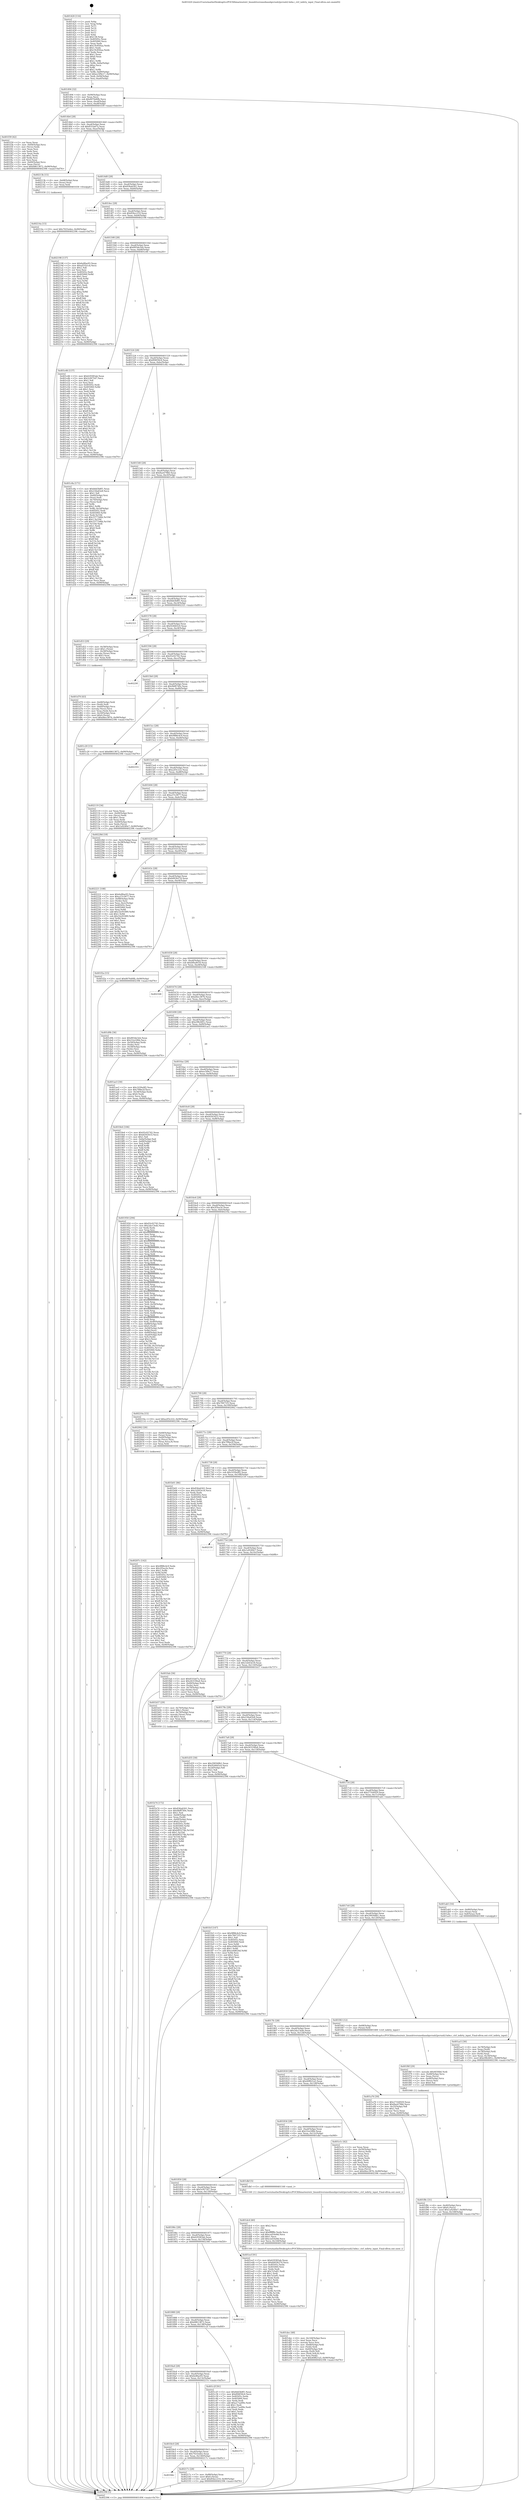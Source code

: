 digraph "0x401420" {
  label = "0x401420 (/mnt/c/Users/mathe/Desktop/tcc/POCII/binaries/extr_linuxdriversmediausbpvrusb2pvrusb2-hdw.c_ctrl_isdirty_input_Final-ollvm.out::main(0))"
  labelloc = "t"
  node[shape=record]

  Entry [label="",width=0.3,height=0.3,shape=circle,fillcolor=black,style=filled]
  "0x401494" [label="{
     0x401494 [32]\l
     | [instrs]\l
     &nbsp;&nbsp;0x401494 \<+6\>: mov -0x90(%rbp),%eax\l
     &nbsp;&nbsp;0x40149a \<+2\>: mov %eax,%ecx\l
     &nbsp;&nbsp;0x40149c \<+6\>: sub $0x8076d0fb,%ecx\l
     &nbsp;&nbsp;0x4014a2 \<+6\>: mov %eax,-0xa4(%rbp)\l
     &nbsp;&nbsp;0x4014a8 \<+6\>: mov %ecx,-0xa8(%rbp)\l
     &nbsp;&nbsp;0x4014ae \<+6\>: je 0000000000401f39 \<main+0xb19\>\l
  }"]
  "0x401f39" [label="{
     0x401f39 [42]\l
     | [instrs]\l
     &nbsp;&nbsp;0x401f39 \<+2\>: xor %eax,%eax\l
     &nbsp;&nbsp;0x401f3b \<+4\>: mov -0x60(%rbp),%rcx\l
     &nbsp;&nbsp;0x401f3f \<+2\>: mov (%rcx),%edx\l
     &nbsp;&nbsp;0x401f41 \<+2\>: mov %eax,%esi\l
     &nbsp;&nbsp;0x401f43 \<+2\>: sub %edx,%esi\l
     &nbsp;&nbsp;0x401f45 \<+2\>: mov %eax,%edx\l
     &nbsp;&nbsp;0x401f47 \<+3\>: sub $0x1,%edx\l
     &nbsp;&nbsp;0x401f4a \<+2\>: add %edx,%esi\l
     &nbsp;&nbsp;0x401f4c \<+2\>: sub %esi,%eax\l
     &nbsp;&nbsp;0x401f4e \<+4\>: mov -0x60(%rbp),%rcx\l
     &nbsp;&nbsp;0x401f52 \<+2\>: mov %eax,(%rcx)\l
     &nbsp;&nbsp;0x401f54 \<+10\>: movl $0x68613872,-0x90(%rbp)\l
     &nbsp;&nbsp;0x401f5e \<+5\>: jmp 0000000000402396 \<main+0xf76\>\l
  }"]
  "0x4014b4" [label="{
     0x4014b4 [28]\l
     | [instrs]\l
     &nbsp;&nbsp;0x4014b4 \<+5\>: jmp 00000000004014b9 \<main+0x99\>\l
     &nbsp;&nbsp;0x4014b9 \<+6\>: mov -0xa4(%rbp),%eax\l
     &nbsp;&nbsp;0x4014bf \<+5\>: sub $0x831fa67a,%eax\l
     &nbsp;&nbsp;0x4014c4 \<+6\>: mov %eax,-0xac(%rbp)\l
     &nbsp;&nbsp;0x4014ca \<+6\>: je 000000000040213b \<main+0xd1b\>\l
  }"]
  Exit [label="",width=0.3,height=0.3,shape=circle,fillcolor=black,style=filled,peripheries=2]
  "0x40213b" [label="{
     0x40213b [15]\l
     | [instrs]\l
     &nbsp;&nbsp;0x40213b \<+4\>: mov -0x68(%rbp),%rax\l
     &nbsp;&nbsp;0x40213f \<+3\>: mov (%rax),%rax\l
     &nbsp;&nbsp;0x402142 \<+3\>: mov %rax,%rdi\l
     &nbsp;&nbsp;0x402145 \<+5\>: call 0000000000401030 \<free@plt\>\l
     | [calls]\l
     &nbsp;&nbsp;0x401030 \{1\} (unknown)\l
  }"]
  "0x4014d0" [label="{
     0x4014d0 [28]\l
     | [instrs]\l
     &nbsp;&nbsp;0x4014d0 \<+5\>: jmp 00000000004014d5 \<main+0xb5\>\l
     &nbsp;&nbsp;0x4014d5 \<+6\>: mov -0xa4(%rbp),%eax\l
     &nbsp;&nbsp;0x4014db \<+5\>: sub $0x836ab561,%eax\l
     &nbsp;&nbsp;0x4014e0 \<+6\>: mov %eax,-0xb0(%rbp)\l
     &nbsp;&nbsp;0x4014e6 \<+6\>: je 00000000004022e4 \<main+0xec4\>\l
  }"]
  "0x4018dc" [label="{
     0x4018dc\l
  }", style=dashed]
  "0x4022e4" [label="{
     0x4022e4\l
  }", style=dashed]
  "0x4014ec" [label="{
     0x4014ec [28]\l
     | [instrs]\l
     &nbsp;&nbsp;0x4014ec \<+5\>: jmp 00000000004014f1 \<main+0xd1\>\l
     &nbsp;&nbsp;0x4014f1 \<+6\>: mov -0xa4(%rbp),%eax\l
     &nbsp;&nbsp;0x4014f7 \<+5\>: sub $0x85bcc210,%eax\l
     &nbsp;&nbsp;0x4014fc \<+6\>: mov %eax,-0xb4(%rbp)\l
     &nbsp;&nbsp;0x401502 \<+6\>: je 0000000000402198 \<main+0xd78\>\l
  }"]
  "0x40217c" [label="{
     0x40217c [28]\l
     | [instrs]\l
     &nbsp;&nbsp;0x40217c \<+7\>: mov -0x88(%rbp),%rax\l
     &nbsp;&nbsp;0x402183 \<+6\>: movl $0x0,(%rax)\l
     &nbsp;&nbsp;0x402189 \<+10\>: movl $0x85bcc210,-0x90(%rbp)\l
     &nbsp;&nbsp;0x402193 \<+5\>: jmp 0000000000402396 \<main+0xf76\>\l
  }"]
  "0x402198" [label="{
     0x402198 [137]\l
     | [instrs]\l
     &nbsp;&nbsp;0x402198 \<+5\>: mov $0x6e8fae93,%eax\l
     &nbsp;&nbsp;0x40219d \<+5\>: mov $0xaf31b1cb,%ecx\l
     &nbsp;&nbsp;0x4021a2 \<+2\>: mov $0x1,%dl\l
     &nbsp;&nbsp;0x4021a4 \<+2\>: xor %esi,%esi\l
     &nbsp;&nbsp;0x4021a6 \<+7\>: mov 0x40505c,%edi\l
     &nbsp;&nbsp;0x4021ad \<+8\>: mov 0x405060,%r8d\l
     &nbsp;&nbsp;0x4021b5 \<+3\>: sub $0x1,%esi\l
     &nbsp;&nbsp;0x4021b8 \<+3\>: mov %edi,%r9d\l
     &nbsp;&nbsp;0x4021bb \<+3\>: add %esi,%r9d\l
     &nbsp;&nbsp;0x4021be \<+4\>: imul %r9d,%edi\l
     &nbsp;&nbsp;0x4021c2 \<+3\>: and $0x1,%edi\l
     &nbsp;&nbsp;0x4021c5 \<+3\>: cmp $0x0,%edi\l
     &nbsp;&nbsp;0x4021c8 \<+4\>: sete %r10b\l
     &nbsp;&nbsp;0x4021cc \<+4\>: cmp $0xa,%r8d\l
     &nbsp;&nbsp;0x4021d0 \<+4\>: setl %r11b\l
     &nbsp;&nbsp;0x4021d4 \<+3\>: mov %r10b,%bl\l
     &nbsp;&nbsp;0x4021d7 \<+3\>: xor $0xff,%bl\l
     &nbsp;&nbsp;0x4021da \<+3\>: mov %r11b,%r14b\l
     &nbsp;&nbsp;0x4021dd \<+4\>: xor $0xff,%r14b\l
     &nbsp;&nbsp;0x4021e1 \<+3\>: xor $0x1,%dl\l
     &nbsp;&nbsp;0x4021e4 \<+3\>: mov %bl,%r15b\l
     &nbsp;&nbsp;0x4021e7 \<+4\>: and $0xff,%r15b\l
     &nbsp;&nbsp;0x4021eb \<+3\>: and %dl,%r10b\l
     &nbsp;&nbsp;0x4021ee \<+3\>: mov %r14b,%r12b\l
     &nbsp;&nbsp;0x4021f1 \<+4\>: and $0xff,%r12b\l
     &nbsp;&nbsp;0x4021f5 \<+3\>: and %dl,%r11b\l
     &nbsp;&nbsp;0x4021f8 \<+3\>: or %r10b,%r15b\l
     &nbsp;&nbsp;0x4021fb \<+3\>: or %r11b,%r12b\l
     &nbsp;&nbsp;0x4021fe \<+3\>: xor %r12b,%r15b\l
     &nbsp;&nbsp;0x402201 \<+3\>: or %r14b,%bl\l
     &nbsp;&nbsp;0x402204 \<+3\>: xor $0xff,%bl\l
     &nbsp;&nbsp;0x402207 \<+3\>: or $0x1,%dl\l
     &nbsp;&nbsp;0x40220a \<+2\>: and %dl,%bl\l
     &nbsp;&nbsp;0x40220c \<+3\>: or %bl,%r15b\l
     &nbsp;&nbsp;0x40220f \<+4\>: test $0x1,%r15b\l
     &nbsp;&nbsp;0x402213 \<+3\>: cmovne %ecx,%eax\l
     &nbsp;&nbsp;0x402216 \<+6\>: mov %eax,-0x90(%rbp)\l
     &nbsp;&nbsp;0x40221c \<+5\>: jmp 0000000000402396 \<main+0xf76\>\l
  }"]
  "0x401508" [label="{
     0x401508 [28]\l
     | [instrs]\l
     &nbsp;&nbsp;0x401508 \<+5\>: jmp 000000000040150d \<main+0xed\>\l
     &nbsp;&nbsp;0x40150d \<+6\>: mov -0xa4(%rbp),%eax\l
     &nbsp;&nbsp;0x401513 \<+5\>: sub $0x893de3eb,%eax\l
     &nbsp;&nbsp;0x401518 \<+6\>: mov %eax,-0xb8(%rbp)\l
     &nbsp;&nbsp;0x40151e \<+6\>: je 0000000000401e46 \<main+0xa26\>\l
  }"]
  "0x4018c0" [label="{
     0x4018c0 [28]\l
     | [instrs]\l
     &nbsp;&nbsp;0x4018c0 \<+5\>: jmp 00000000004018c5 \<main+0x4a5\>\l
     &nbsp;&nbsp;0x4018c5 \<+6\>: mov -0xa4(%rbp),%eax\l
     &nbsp;&nbsp;0x4018cb \<+5\>: sub $0x7025edee,%eax\l
     &nbsp;&nbsp;0x4018d0 \<+6\>: mov %eax,-0x140(%rbp)\l
     &nbsp;&nbsp;0x4018d6 \<+6\>: je 000000000040217c \<main+0xd5c\>\l
  }"]
  "0x401e46" [label="{
     0x401e46 [137]\l
     | [instrs]\l
     &nbsp;&nbsp;0x401e46 \<+5\>: mov $0x629383ab,%eax\l
     &nbsp;&nbsp;0x401e4b \<+5\>: mov $0x5cf47547,%ecx\l
     &nbsp;&nbsp;0x401e50 \<+2\>: mov $0x1,%dl\l
     &nbsp;&nbsp;0x401e52 \<+2\>: xor %esi,%esi\l
     &nbsp;&nbsp;0x401e54 \<+7\>: mov 0x40505c,%edi\l
     &nbsp;&nbsp;0x401e5b \<+8\>: mov 0x405060,%r8d\l
     &nbsp;&nbsp;0x401e63 \<+3\>: sub $0x1,%esi\l
     &nbsp;&nbsp;0x401e66 \<+3\>: mov %edi,%r9d\l
     &nbsp;&nbsp;0x401e69 \<+3\>: add %esi,%r9d\l
     &nbsp;&nbsp;0x401e6c \<+4\>: imul %r9d,%edi\l
     &nbsp;&nbsp;0x401e70 \<+3\>: and $0x1,%edi\l
     &nbsp;&nbsp;0x401e73 \<+3\>: cmp $0x0,%edi\l
     &nbsp;&nbsp;0x401e76 \<+4\>: sete %r10b\l
     &nbsp;&nbsp;0x401e7a \<+4\>: cmp $0xa,%r8d\l
     &nbsp;&nbsp;0x401e7e \<+4\>: setl %r11b\l
     &nbsp;&nbsp;0x401e82 \<+3\>: mov %r10b,%bl\l
     &nbsp;&nbsp;0x401e85 \<+3\>: xor $0xff,%bl\l
     &nbsp;&nbsp;0x401e88 \<+3\>: mov %r11b,%r14b\l
     &nbsp;&nbsp;0x401e8b \<+4\>: xor $0xff,%r14b\l
     &nbsp;&nbsp;0x401e8f \<+3\>: xor $0x0,%dl\l
     &nbsp;&nbsp;0x401e92 \<+3\>: mov %bl,%r15b\l
     &nbsp;&nbsp;0x401e95 \<+4\>: and $0x0,%r15b\l
     &nbsp;&nbsp;0x401e99 \<+3\>: and %dl,%r10b\l
     &nbsp;&nbsp;0x401e9c \<+3\>: mov %r14b,%r12b\l
     &nbsp;&nbsp;0x401e9f \<+4\>: and $0x0,%r12b\l
     &nbsp;&nbsp;0x401ea3 \<+3\>: and %dl,%r11b\l
     &nbsp;&nbsp;0x401ea6 \<+3\>: or %r10b,%r15b\l
     &nbsp;&nbsp;0x401ea9 \<+3\>: or %r11b,%r12b\l
     &nbsp;&nbsp;0x401eac \<+3\>: xor %r12b,%r15b\l
     &nbsp;&nbsp;0x401eaf \<+3\>: or %r14b,%bl\l
     &nbsp;&nbsp;0x401eb2 \<+3\>: xor $0xff,%bl\l
     &nbsp;&nbsp;0x401eb5 \<+3\>: or $0x0,%dl\l
     &nbsp;&nbsp;0x401eb8 \<+2\>: and %dl,%bl\l
     &nbsp;&nbsp;0x401eba \<+3\>: or %bl,%r15b\l
     &nbsp;&nbsp;0x401ebd \<+4\>: test $0x1,%r15b\l
     &nbsp;&nbsp;0x401ec1 \<+3\>: cmovne %ecx,%eax\l
     &nbsp;&nbsp;0x401ec4 \<+6\>: mov %eax,-0x90(%rbp)\l
     &nbsp;&nbsp;0x401eca \<+5\>: jmp 0000000000402396 \<main+0xf76\>\l
  }"]
  "0x401524" [label="{
     0x401524 [28]\l
     | [instrs]\l
     &nbsp;&nbsp;0x401524 \<+5\>: jmp 0000000000401529 \<main+0x109\>\l
     &nbsp;&nbsp;0x401529 \<+6\>: mov -0xa4(%rbp),%eax\l
     &nbsp;&nbsp;0x40152f \<+5\>: sub $0x894f30c4,%eax\l
     &nbsp;&nbsp;0x401534 \<+6\>: mov %eax,-0xbc(%rbp)\l
     &nbsp;&nbsp;0x40153a \<+6\>: je 0000000000401c8a \<main+0x86a\>\l
  }"]
  "0x40237e" [label="{
     0x40237e\l
  }", style=dashed]
  "0x401c8a" [label="{
     0x401c8a [171]\l
     | [instrs]\l
     &nbsp;&nbsp;0x401c8a \<+5\>: mov $0x8dd3b8f1,%eax\l
     &nbsp;&nbsp;0x401c8f \<+5\>: mov $0x234a65e8,%ecx\l
     &nbsp;&nbsp;0x401c94 \<+2\>: mov $0x1,%dl\l
     &nbsp;&nbsp;0x401c96 \<+4\>: mov -0x60(%rbp),%rsi\l
     &nbsp;&nbsp;0x401c9a \<+2\>: mov (%rsi),%edi\l
     &nbsp;&nbsp;0x401c9c \<+4\>: mov -0x70(%rbp),%rsi\l
     &nbsp;&nbsp;0x401ca0 \<+2\>: cmp (%rsi),%edi\l
     &nbsp;&nbsp;0x401ca2 \<+4\>: setl %r8b\l
     &nbsp;&nbsp;0x401ca6 \<+4\>: and $0x1,%r8b\l
     &nbsp;&nbsp;0x401caa \<+4\>: mov %r8b,-0x2d(%rbp)\l
     &nbsp;&nbsp;0x401cae \<+7\>: mov 0x40505c,%edi\l
     &nbsp;&nbsp;0x401cb5 \<+8\>: mov 0x405060,%r9d\l
     &nbsp;&nbsp;0x401cbd \<+3\>: mov %edi,%r10d\l
     &nbsp;&nbsp;0x401cc0 \<+7\>: sub $0x33773d6b,%r10d\l
     &nbsp;&nbsp;0x401cc7 \<+4\>: sub $0x1,%r10d\l
     &nbsp;&nbsp;0x401ccb \<+7\>: add $0x33773d6b,%r10d\l
     &nbsp;&nbsp;0x401cd2 \<+4\>: imul %r10d,%edi\l
     &nbsp;&nbsp;0x401cd6 \<+3\>: and $0x1,%edi\l
     &nbsp;&nbsp;0x401cd9 \<+3\>: cmp $0x0,%edi\l
     &nbsp;&nbsp;0x401cdc \<+4\>: sete %r8b\l
     &nbsp;&nbsp;0x401ce0 \<+4\>: cmp $0xa,%r9d\l
     &nbsp;&nbsp;0x401ce4 \<+4\>: setl %r11b\l
     &nbsp;&nbsp;0x401ce8 \<+3\>: mov %r8b,%bl\l
     &nbsp;&nbsp;0x401ceb \<+3\>: xor $0xff,%bl\l
     &nbsp;&nbsp;0x401cee \<+3\>: mov %r11b,%r14b\l
     &nbsp;&nbsp;0x401cf1 \<+4\>: xor $0xff,%r14b\l
     &nbsp;&nbsp;0x401cf5 \<+3\>: xor $0x0,%dl\l
     &nbsp;&nbsp;0x401cf8 \<+3\>: mov %bl,%r15b\l
     &nbsp;&nbsp;0x401cfb \<+4\>: and $0x0,%r15b\l
     &nbsp;&nbsp;0x401cff \<+3\>: and %dl,%r8b\l
     &nbsp;&nbsp;0x401d02 \<+3\>: mov %r14b,%r12b\l
     &nbsp;&nbsp;0x401d05 \<+4\>: and $0x0,%r12b\l
     &nbsp;&nbsp;0x401d09 \<+3\>: and %dl,%r11b\l
     &nbsp;&nbsp;0x401d0c \<+3\>: or %r8b,%r15b\l
     &nbsp;&nbsp;0x401d0f \<+3\>: or %r11b,%r12b\l
     &nbsp;&nbsp;0x401d12 \<+3\>: xor %r12b,%r15b\l
     &nbsp;&nbsp;0x401d15 \<+3\>: or %r14b,%bl\l
     &nbsp;&nbsp;0x401d18 \<+3\>: xor $0xff,%bl\l
     &nbsp;&nbsp;0x401d1b \<+3\>: or $0x0,%dl\l
     &nbsp;&nbsp;0x401d1e \<+2\>: and %dl,%bl\l
     &nbsp;&nbsp;0x401d20 \<+3\>: or %bl,%r15b\l
     &nbsp;&nbsp;0x401d23 \<+4\>: test $0x1,%r15b\l
     &nbsp;&nbsp;0x401d27 \<+3\>: cmovne %ecx,%eax\l
     &nbsp;&nbsp;0x401d2a \<+6\>: mov %eax,-0x90(%rbp)\l
     &nbsp;&nbsp;0x401d30 \<+5\>: jmp 0000000000402396 \<main+0xf76\>\l
  }"]
  "0x401540" [label="{
     0x401540 [28]\l
     | [instrs]\l
     &nbsp;&nbsp;0x401540 \<+5\>: jmp 0000000000401545 \<main+0x125\>\l
     &nbsp;&nbsp;0x401545 \<+6\>: mov -0xa4(%rbp),%eax\l
     &nbsp;&nbsp;0x40154b \<+5\>: sub $0x8ae479b6,%eax\l
     &nbsp;&nbsp;0x401550 \<+6\>: mov %eax,-0xc0(%rbp)\l
     &nbsp;&nbsp;0x401556 \<+6\>: je 0000000000401a94 \<main+0x674\>\l
  }"]
  "0x40214a" [label="{
     0x40214a [15]\l
     | [instrs]\l
     &nbsp;&nbsp;0x40214a \<+10\>: movl $0x7025edee,-0x90(%rbp)\l
     &nbsp;&nbsp;0x402154 \<+5\>: jmp 0000000000402396 \<main+0xf76\>\l
  }"]
  "0x401a94" [label="{
     0x401a94\l
  }", style=dashed]
  "0x40155c" [label="{
     0x40155c [28]\l
     | [instrs]\l
     &nbsp;&nbsp;0x40155c \<+5\>: jmp 0000000000401561 \<main+0x141\>\l
     &nbsp;&nbsp;0x401561 \<+6\>: mov -0xa4(%rbp),%eax\l
     &nbsp;&nbsp;0x401567 \<+5\>: sub $0x8dd3b8f1,%eax\l
     &nbsp;&nbsp;0x40156c \<+6\>: mov %eax,-0xc4(%rbp)\l
     &nbsp;&nbsp;0x401572 \<+6\>: je 0000000000402321 \<main+0xf01\>\l
  }"]
  "0x40207c" [label="{
     0x40207c [142]\l
     | [instrs]\l
     &nbsp;&nbsp;0x40207c \<+5\>: mov $0x9f88c4c9,%edx\l
     &nbsp;&nbsp;0x402081 \<+5\>: mov $0x2f3ea3e,%esi\l
     &nbsp;&nbsp;0x402086 \<+3\>: mov $0x1,%r8b\l
     &nbsp;&nbsp;0x402089 \<+3\>: xor %r9d,%r9d\l
     &nbsp;&nbsp;0x40208c \<+8\>: mov 0x40505c,%r10d\l
     &nbsp;&nbsp;0x402094 \<+8\>: mov 0x405060,%r11d\l
     &nbsp;&nbsp;0x40209c \<+4\>: sub $0x1,%r9d\l
     &nbsp;&nbsp;0x4020a0 \<+3\>: mov %r10d,%ebx\l
     &nbsp;&nbsp;0x4020a3 \<+3\>: add %r9d,%ebx\l
     &nbsp;&nbsp;0x4020a6 \<+4\>: imul %ebx,%r10d\l
     &nbsp;&nbsp;0x4020aa \<+4\>: and $0x1,%r10d\l
     &nbsp;&nbsp;0x4020ae \<+4\>: cmp $0x0,%r10d\l
     &nbsp;&nbsp;0x4020b2 \<+4\>: sete %r14b\l
     &nbsp;&nbsp;0x4020b6 \<+4\>: cmp $0xa,%r11d\l
     &nbsp;&nbsp;0x4020ba \<+4\>: setl %r15b\l
     &nbsp;&nbsp;0x4020be \<+3\>: mov %r14b,%r12b\l
     &nbsp;&nbsp;0x4020c1 \<+4\>: xor $0xff,%r12b\l
     &nbsp;&nbsp;0x4020c5 \<+3\>: mov %r15b,%r13b\l
     &nbsp;&nbsp;0x4020c8 \<+4\>: xor $0xff,%r13b\l
     &nbsp;&nbsp;0x4020cc \<+4\>: xor $0x1,%r8b\l
     &nbsp;&nbsp;0x4020d0 \<+3\>: mov %r12b,%al\l
     &nbsp;&nbsp;0x4020d3 \<+2\>: and $0xff,%al\l
     &nbsp;&nbsp;0x4020d5 \<+3\>: and %r8b,%r14b\l
     &nbsp;&nbsp;0x4020d8 \<+3\>: mov %r13b,%cl\l
     &nbsp;&nbsp;0x4020db \<+3\>: and $0xff,%cl\l
     &nbsp;&nbsp;0x4020de \<+3\>: and %r8b,%r15b\l
     &nbsp;&nbsp;0x4020e1 \<+3\>: or %r14b,%al\l
     &nbsp;&nbsp;0x4020e4 \<+3\>: or %r15b,%cl\l
     &nbsp;&nbsp;0x4020e7 \<+2\>: xor %cl,%al\l
     &nbsp;&nbsp;0x4020e9 \<+3\>: or %r13b,%r12b\l
     &nbsp;&nbsp;0x4020ec \<+4\>: xor $0xff,%r12b\l
     &nbsp;&nbsp;0x4020f0 \<+4\>: or $0x1,%r8b\l
     &nbsp;&nbsp;0x4020f4 \<+3\>: and %r8b,%r12b\l
     &nbsp;&nbsp;0x4020f7 \<+3\>: or %r12b,%al\l
     &nbsp;&nbsp;0x4020fa \<+2\>: test $0x1,%al\l
     &nbsp;&nbsp;0x4020fc \<+3\>: cmovne %esi,%edx\l
     &nbsp;&nbsp;0x4020ff \<+6\>: mov %edx,-0x90(%rbp)\l
     &nbsp;&nbsp;0x402105 \<+5\>: jmp 0000000000402396 \<main+0xf76\>\l
  }"]
  "0x402321" [label="{
     0x402321\l
  }", style=dashed]
  "0x401578" [label="{
     0x401578 [28]\l
     | [instrs]\l
     &nbsp;&nbsp;0x401578 \<+5\>: jmp 000000000040157d \<main+0x15d\>\l
     &nbsp;&nbsp;0x40157d \<+6\>: mov -0xa4(%rbp),%eax\l
     &nbsp;&nbsp;0x401583 \<+5\>: sub $0x924665c0,%eax\l
     &nbsp;&nbsp;0x401588 \<+6\>: mov %eax,-0xc8(%rbp)\l
     &nbsp;&nbsp;0x40158e \<+6\>: je 0000000000401d53 \<main+0x933\>\l
  }"]
  "0x401f8c" [label="{
     0x401f8c [31]\l
     | [instrs]\l
     &nbsp;&nbsp;0x401f8c \<+4\>: mov -0x40(%rbp),%rcx\l
     &nbsp;&nbsp;0x401f90 \<+6\>: movl $0x0,(%rcx)\l
     &nbsp;&nbsp;0x401f96 \<+10\>: movl $0x1a9240e7,-0x90(%rbp)\l
     &nbsp;&nbsp;0x401fa0 \<+6\>: mov %eax,-0x148(%rbp)\l
     &nbsp;&nbsp;0x401fa6 \<+5\>: jmp 0000000000402396 \<main+0xf76\>\l
  }"]
  "0x401d53" [label="{
     0x401d53 [29]\l
     | [instrs]\l
     &nbsp;&nbsp;0x401d53 \<+4\>: mov -0x58(%rbp),%rax\l
     &nbsp;&nbsp;0x401d57 \<+6\>: movl $0x1,(%rax)\l
     &nbsp;&nbsp;0x401d5d \<+4\>: mov -0x58(%rbp),%rax\l
     &nbsp;&nbsp;0x401d61 \<+3\>: movslq (%rax),%rax\l
     &nbsp;&nbsp;0x401d64 \<+4\>: shl $0x3,%rax\l
     &nbsp;&nbsp;0x401d68 \<+3\>: mov %rax,%rdi\l
     &nbsp;&nbsp;0x401d6b \<+5\>: call 0000000000401050 \<malloc@plt\>\l
     | [calls]\l
     &nbsp;&nbsp;0x401050 \{1\} (unknown)\l
  }"]
  "0x401594" [label="{
     0x401594 [28]\l
     | [instrs]\l
     &nbsp;&nbsp;0x401594 \<+5\>: jmp 0000000000401599 \<main+0x179\>\l
     &nbsp;&nbsp;0x401599 \<+6\>: mov -0xa4(%rbp),%eax\l
     &nbsp;&nbsp;0x40159f \<+5\>: sub $0x93c02742,%eax\l
     &nbsp;&nbsp;0x4015a4 \<+6\>: mov %eax,-0xcc(%rbp)\l
     &nbsp;&nbsp;0x4015aa \<+6\>: je 000000000040229f \<main+0xe7f\>\l
  }"]
  "0x401f6f" [label="{
     0x401f6f [29]\l
     | [instrs]\l
     &nbsp;&nbsp;0x401f6f \<+10\>: movabs $0x4030b6,%rdi\l
     &nbsp;&nbsp;0x401f79 \<+4\>: mov -0x48(%rbp),%rcx\l
     &nbsp;&nbsp;0x401f7d \<+2\>: mov %eax,(%rcx)\l
     &nbsp;&nbsp;0x401f7f \<+4\>: mov -0x48(%rbp),%rcx\l
     &nbsp;&nbsp;0x401f83 \<+2\>: mov (%rcx),%esi\l
     &nbsp;&nbsp;0x401f85 \<+2\>: mov $0x0,%al\l
     &nbsp;&nbsp;0x401f87 \<+5\>: call 0000000000401040 \<printf@plt\>\l
     | [calls]\l
     &nbsp;&nbsp;0x401040 \{1\} (unknown)\l
  }"]
  "0x40229f" [label="{
     0x40229f\l
  }", style=dashed]
  "0x4015b0" [label="{
     0x4015b0 [28]\l
     | [instrs]\l
     &nbsp;&nbsp;0x4015b0 \<+5\>: jmp 00000000004015b5 \<main+0x195\>\l
     &nbsp;&nbsp;0x4015b5 \<+6\>: mov -0xa4(%rbp),%eax\l
     &nbsp;&nbsp;0x4015bb \<+5\>: sub $0x9bf8749c,%eax\l
     &nbsp;&nbsp;0x4015c0 \<+6\>: mov %eax,-0xd0(%rbp)\l
     &nbsp;&nbsp;0x4015c6 \<+6\>: je 0000000000401c20 \<main+0x800\>\l
  }"]
  "0x401dec" [label="{
     0x401dec [48]\l
     | [instrs]\l
     &nbsp;&nbsp;0x401dec \<+6\>: mov -0x144(%rbp),%ecx\l
     &nbsp;&nbsp;0x401df2 \<+3\>: imul %eax,%ecx\l
     &nbsp;&nbsp;0x401df5 \<+3\>: movslq %ecx,%rsi\l
     &nbsp;&nbsp;0x401df8 \<+4\>: mov -0x68(%rbp),%rdi\l
     &nbsp;&nbsp;0x401dfc \<+3\>: mov (%rdi),%rdi\l
     &nbsp;&nbsp;0x401dff \<+4\>: mov -0x60(%rbp),%r8\l
     &nbsp;&nbsp;0x401e03 \<+3\>: movslq (%r8),%r8\l
     &nbsp;&nbsp;0x401e06 \<+4\>: mov (%rdi,%r8,8),%rdi\l
     &nbsp;&nbsp;0x401e0a \<+3\>: mov %rsi,(%rdi)\l
     &nbsp;&nbsp;0x401e0d \<+10\>: movl $0x40f821a5,-0x90(%rbp)\l
     &nbsp;&nbsp;0x401e17 \<+5\>: jmp 0000000000402396 \<main+0xf76\>\l
  }"]
  "0x401c20" [label="{
     0x401c20 [15]\l
     | [instrs]\l
     &nbsp;&nbsp;0x401c20 \<+10\>: movl $0x68613872,-0x90(%rbp)\l
     &nbsp;&nbsp;0x401c2a \<+5\>: jmp 0000000000402396 \<main+0xf76\>\l
  }"]
  "0x4015cc" [label="{
     0x4015cc [28]\l
     | [instrs]\l
     &nbsp;&nbsp;0x4015cc \<+5\>: jmp 00000000004015d1 \<main+0x1b1\>\l
     &nbsp;&nbsp;0x4015d1 \<+6\>: mov -0xa4(%rbp),%eax\l
     &nbsp;&nbsp;0x4015d7 \<+5\>: sub $0x9f88c4c9,%eax\l
     &nbsp;&nbsp;0x4015dc \<+6\>: mov %eax,-0xd4(%rbp)\l
     &nbsp;&nbsp;0x4015e2 \<+6\>: je 0000000000402355 \<main+0xf35\>\l
  }"]
  "0x401dc4" [label="{
     0x401dc4 [40]\l
     | [instrs]\l
     &nbsp;&nbsp;0x401dc4 \<+5\>: mov $0x2,%ecx\l
     &nbsp;&nbsp;0x401dc9 \<+1\>: cltd\l
     &nbsp;&nbsp;0x401dca \<+2\>: idiv %ecx\l
     &nbsp;&nbsp;0x401dcc \<+6\>: imul $0xfffffffe,%edx,%ecx\l
     &nbsp;&nbsp;0x401dd2 \<+6\>: sub $0xced16e8d,%ecx\l
     &nbsp;&nbsp;0x401dd8 \<+3\>: add $0x1,%ecx\l
     &nbsp;&nbsp;0x401ddb \<+6\>: add $0xced16e8d,%ecx\l
     &nbsp;&nbsp;0x401de1 \<+6\>: mov %ecx,-0x144(%rbp)\l
     &nbsp;&nbsp;0x401de7 \<+5\>: call 0000000000401160 \<next_i\>\l
     | [calls]\l
     &nbsp;&nbsp;0x401160 \{1\} (/mnt/c/Users/mathe/Desktop/tcc/POCII/binaries/extr_linuxdriversmediausbpvrusb2pvrusb2-hdw.c_ctrl_isdirty_input_Final-ollvm.out::next_i)\l
  }"]
  "0x402355" [label="{
     0x402355\l
  }", style=dashed]
  "0x4015e8" [label="{
     0x4015e8 [28]\l
     | [instrs]\l
     &nbsp;&nbsp;0x4015e8 \<+5\>: jmp 00000000004015ed \<main+0x1cd\>\l
     &nbsp;&nbsp;0x4015ed \<+6\>: mov -0xa4(%rbp),%eax\l
     &nbsp;&nbsp;0x4015f3 \<+5\>: sub $0xa2f3c222,%eax\l
     &nbsp;&nbsp;0x4015f8 \<+6\>: mov %eax,-0xd8(%rbp)\l
     &nbsp;&nbsp;0x4015fe \<+6\>: je 0000000000402119 \<main+0xcf9\>\l
  }"]
  "0x401d70" [label="{
     0x401d70 [43]\l
     | [instrs]\l
     &nbsp;&nbsp;0x401d70 \<+4\>: mov -0x68(%rbp),%rdi\l
     &nbsp;&nbsp;0x401d74 \<+3\>: mov (%rdi),%rdi\l
     &nbsp;&nbsp;0x401d77 \<+4\>: mov -0x60(%rbp),%rcx\l
     &nbsp;&nbsp;0x401d7b \<+3\>: movslq (%rcx),%rcx\l
     &nbsp;&nbsp;0x401d7e \<+4\>: mov %rax,(%rdi,%rcx,8)\l
     &nbsp;&nbsp;0x401d82 \<+4\>: mov -0x50(%rbp),%rax\l
     &nbsp;&nbsp;0x401d86 \<+6\>: movl $0x0,(%rax)\l
     &nbsp;&nbsp;0x401d8c \<+10\>: movl $0xd4ec3876,-0x90(%rbp)\l
     &nbsp;&nbsp;0x401d96 \<+5\>: jmp 0000000000402396 \<main+0xf76\>\l
  }"]
  "0x402119" [label="{
     0x402119 [34]\l
     | [instrs]\l
     &nbsp;&nbsp;0x402119 \<+2\>: xor %eax,%eax\l
     &nbsp;&nbsp;0x40211b \<+4\>: mov -0x40(%rbp),%rcx\l
     &nbsp;&nbsp;0x40211f \<+2\>: mov (%rcx),%edx\l
     &nbsp;&nbsp;0x402121 \<+3\>: sub $0x1,%eax\l
     &nbsp;&nbsp;0x402124 \<+2\>: sub %eax,%edx\l
     &nbsp;&nbsp;0x402126 \<+4\>: mov -0x40(%rbp),%rcx\l
     &nbsp;&nbsp;0x40212a \<+2\>: mov %edx,(%rcx)\l
     &nbsp;&nbsp;0x40212c \<+10\>: movl $0x1a9240e7,-0x90(%rbp)\l
     &nbsp;&nbsp;0x402136 \<+5\>: jmp 0000000000402396 \<main+0xf76\>\l
  }"]
  "0x401604" [label="{
     0x401604 [28]\l
     | [instrs]\l
     &nbsp;&nbsp;0x401604 \<+5\>: jmp 0000000000401609 \<main+0x1e9\>\l
     &nbsp;&nbsp;0x401609 \<+6\>: mov -0xa4(%rbp),%eax\l
     &nbsp;&nbsp;0x40160f \<+5\>: sub $0xa37e3877,%eax\l
     &nbsp;&nbsp;0x401614 \<+6\>: mov %eax,-0xdc(%rbp)\l
     &nbsp;&nbsp;0x40161a \<+6\>: je 000000000040228d \<main+0xe6d\>\l
  }"]
  "0x4018a4" [label="{
     0x4018a4 [28]\l
     | [instrs]\l
     &nbsp;&nbsp;0x4018a4 \<+5\>: jmp 00000000004018a9 \<main+0x489\>\l
     &nbsp;&nbsp;0x4018a9 \<+6\>: mov -0xa4(%rbp),%eax\l
     &nbsp;&nbsp;0x4018af \<+5\>: sub $0x6e8fae93,%eax\l
     &nbsp;&nbsp;0x4018b4 \<+6\>: mov %eax,-0x13c(%rbp)\l
     &nbsp;&nbsp;0x4018ba \<+6\>: je 000000000040237e \<main+0xf5e\>\l
  }"]
  "0x40228d" [label="{
     0x40228d [18]\l
     | [instrs]\l
     &nbsp;&nbsp;0x40228d \<+3\>: mov -0x2c(%rbp),%eax\l
     &nbsp;&nbsp;0x402290 \<+4\>: lea -0x28(%rbp),%rsp\l
     &nbsp;&nbsp;0x402294 \<+1\>: pop %rbx\l
     &nbsp;&nbsp;0x402295 \<+2\>: pop %r12\l
     &nbsp;&nbsp;0x402297 \<+2\>: pop %r13\l
     &nbsp;&nbsp;0x402299 \<+2\>: pop %r14\l
     &nbsp;&nbsp;0x40229b \<+2\>: pop %r15\l
     &nbsp;&nbsp;0x40229d \<+1\>: pop %rbp\l
     &nbsp;&nbsp;0x40229e \<+1\>: ret\l
  }"]
  "0x401620" [label="{
     0x401620 [28]\l
     | [instrs]\l
     &nbsp;&nbsp;0x401620 \<+5\>: jmp 0000000000401625 \<main+0x205\>\l
     &nbsp;&nbsp;0x401625 \<+6\>: mov -0xa4(%rbp),%eax\l
     &nbsp;&nbsp;0x40162b \<+5\>: sub $0xaf31b1cb,%eax\l
     &nbsp;&nbsp;0x401630 \<+6\>: mov %eax,-0xe0(%rbp)\l
     &nbsp;&nbsp;0x401636 \<+6\>: je 0000000000402221 \<main+0xe01\>\l
  }"]
  "0x401c2f" [label="{
     0x401c2f [91]\l
     | [instrs]\l
     &nbsp;&nbsp;0x401c2f \<+5\>: mov $0x8dd3b8f1,%eax\l
     &nbsp;&nbsp;0x401c34 \<+5\>: mov $0x894f30c4,%ecx\l
     &nbsp;&nbsp;0x401c39 \<+7\>: mov 0x40505c,%edx\l
     &nbsp;&nbsp;0x401c40 \<+7\>: mov 0x405060,%esi\l
     &nbsp;&nbsp;0x401c47 \<+2\>: mov %edx,%edi\l
     &nbsp;&nbsp;0x401c49 \<+6\>: add $0xa17ae89e,%edi\l
     &nbsp;&nbsp;0x401c4f \<+3\>: sub $0x1,%edi\l
     &nbsp;&nbsp;0x401c52 \<+6\>: sub $0xa17ae89e,%edi\l
     &nbsp;&nbsp;0x401c58 \<+3\>: imul %edi,%edx\l
     &nbsp;&nbsp;0x401c5b \<+3\>: and $0x1,%edx\l
     &nbsp;&nbsp;0x401c5e \<+3\>: cmp $0x0,%edx\l
     &nbsp;&nbsp;0x401c61 \<+4\>: sete %r8b\l
     &nbsp;&nbsp;0x401c65 \<+3\>: cmp $0xa,%esi\l
     &nbsp;&nbsp;0x401c68 \<+4\>: setl %r9b\l
     &nbsp;&nbsp;0x401c6c \<+3\>: mov %r8b,%r10b\l
     &nbsp;&nbsp;0x401c6f \<+3\>: and %r9b,%r10b\l
     &nbsp;&nbsp;0x401c72 \<+3\>: xor %r9b,%r8b\l
     &nbsp;&nbsp;0x401c75 \<+3\>: or %r8b,%r10b\l
     &nbsp;&nbsp;0x401c78 \<+4\>: test $0x1,%r10b\l
     &nbsp;&nbsp;0x401c7c \<+3\>: cmovne %ecx,%eax\l
     &nbsp;&nbsp;0x401c7f \<+6\>: mov %eax,-0x90(%rbp)\l
     &nbsp;&nbsp;0x401c85 \<+5\>: jmp 0000000000402396 \<main+0xf76\>\l
  }"]
  "0x402221" [label="{
     0x402221 [108]\l
     | [instrs]\l
     &nbsp;&nbsp;0x402221 \<+5\>: mov $0x6e8fae93,%eax\l
     &nbsp;&nbsp;0x402226 \<+5\>: mov $0xa37e3877,%ecx\l
     &nbsp;&nbsp;0x40222b \<+7\>: mov -0x88(%rbp),%rdx\l
     &nbsp;&nbsp;0x402232 \<+2\>: mov (%rdx),%esi\l
     &nbsp;&nbsp;0x402234 \<+3\>: mov %esi,-0x2c(%rbp)\l
     &nbsp;&nbsp;0x402237 \<+7\>: mov 0x40505c,%esi\l
     &nbsp;&nbsp;0x40223e \<+7\>: mov 0x405060,%edi\l
     &nbsp;&nbsp;0x402245 \<+3\>: mov %esi,%r8d\l
     &nbsp;&nbsp;0x402248 \<+7\>: add $0x32e91089,%r8d\l
     &nbsp;&nbsp;0x40224f \<+4\>: sub $0x1,%r8d\l
     &nbsp;&nbsp;0x402253 \<+7\>: sub $0x32e91089,%r8d\l
     &nbsp;&nbsp;0x40225a \<+4\>: imul %r8d,%esi\l
     &nbsp;&nbsp;0x40225e \<+3\>: and $0x1,%esi\l
     &nbsp;&nbsp;0x402261 \<+3\>: cmp $0x0,%esi\l
     &nbsp;&nbsp;0x402264 \<+4\>: sete %r9b\l
     &nbsp;&nbsp;0x402268 \<+3\>: cmp $0xa,%edi\l
     &nbsp;&nbsp;0x40226b \<+4\>: setl %r10b\l
     &nbsp;&nbsp;0x40226f \<+3\>: mov %r9b,%r11b\l
     &nbsp;&nbsp;0x402272 \<+3\>: and %r10b,%r11b\l
     &nbsp;&nbsp;0x402275 \<+3\>: xor %r10b,%r9b\l
     &nbsp;&nbsp;0x402278 \<+3\>: or %r9b,%r11b\l
     &nbsp;&nbsp;0x40227b \<+4\>: test $0x1,%r11b\l
     &nbsp;&nbsp;0x40227f \<+3\>: cmovne %ecx,%eax\l
     &nbsp;&nbsp;0x402282 \<+6\>: mov %eax,-0x90(%rbp)\l
     &nbsp;&nbsp;0x402288 \<+5\>: jmp 0000000000402396 \<main+0xf76\>\l
  }"]
  "0x40163c" [label="{
     0x40163c [28]\l
     | [instrs]\l
     &nbsp;&nbsp;0x40163c \<+5\>: jmp 0000000000401641 \<main+0x221\>\l
     &nbsp;&nbsp;0x401641 \<+6\>: mov -0xa4(%rbp),%eax\l
     &nbsp;&nbsp;0x401647 \<+5\>: sub $0xb003b27d,%eax\l
     &nbsp;&nbsp;0x40164c \<+6\>: mov %eax,-0xe4(%rbp)\l
     &nbsp;&nbsp;0x401652 \<+6\>: je 0000000000401f2a \<main+0xb0a\>\l
  }"]
  "0x401888" [label="{
     0x401888 [28]\l
     | [instrs]\l
     &nbsp;&nbsp;0x401888 \<+5\>: jmp 000000000040188d \<main+0x46d\>\l
     &nbsp;&nbsp;0x40188d \<+6\>: mov -0xa4(%rbp),%eax\l
     &nbsp;&nbsp;0x401893 \<+5\>: sub $0x68613872,%eax\l
     &nbsp;&nbsp;0x401898 \<+6\>: mov %eax,-0x138(%rbp)\l
     &nbsp;&nbsp;0x40189e \<+6\>: je 0000000000401c2f \<main+0x80f\>\l
  }"]
  "0x401f2a" [label="{
     0x401f2a [15]\l
     | [instrs]\l
     &nbsp;&nbsp;0x401f2a \<+10\>: movl $0x8076d0fb,-0x90(%rbp)\l
     &nbsp;&nbsp;0x401f34 \<+5\>: jmp 0000000000402396 \<main+0xf76\>\l
  }"]
  "0x401658" [label="{
     0x401658 [28]\l
     | [instrs]\l
     &nbsp;&nbsp;0x401658 \<+5\>: jmp 000000000040165d \<main+0x23d\>\l
     &nbsp;&nbsp;0x40165d \<+6\>: mov -0xa4(%rbp),%eax\l
     &nbsp;&nbsp;0x401663 \<+5\>: sub $0xbf0a4618,%eax\l
     &nbsp;&nbsp;0x401668 \<+6\>: mov %eax,-0xe8(%rbp)\l
     &nbsp;&nbsp;0x40166e \<+6\>: je 0000000000402168 \<main+0xd48\>\l
  }"]
  "0x402346" [label="{
     0x402346\l
  }", style=dashed]
  "0x402168" [label="{
     0x402168\l
  }", style=dashed]
  "0x401674" [label="{
     0x401674 [28]\l
     | [instrs]\l
     &nbsp;&nbsp;0x401674 \<+5\>: jmp 0000000000401679 \<main+0x259\>\l
     &nbsp;&nbsp;0x401679 \<+6\>: mov -0xa4(%rbp),%eax\l
     &nbsp;&nbsp;0x40167f \<+5\>: sub $0xd4ec3876,%eax\l
     &nbsp;&nbsp;0x401684 \<+6\>: mov %eax,-0xec(%rbp)\l
     &nbsp;&nbsp;0x40168a \<+6\>: je 0000000000401d9b \<main+0x97b\>\l
  }"]
  "0x40186c" [label="{
     0x40186c [28]\l
     | [instrs]\l
     &nbsp;&nbsp;0x40186c \<+5\>: jmp 0000000000401871 \<main+0x451\>\l
     &nbsp;&nbsp;0x401871 \<+6\>: mov -0xa4(%rbp),%eax\l
     &nbsp;&nbsp;0x401877 \<+5\>: sub $0x629383ab,%eax\l
     &nbsp;&nbsp;0x40187c \<+6\>: mov %eax,-0x134(%rbp)\l
     &nbsp;&nbsp;0x401882 \<+6\>: je 0000000000402346 \<main+0xf26\>\l
  }"]
  "0x401d9b" [label="{
     0x401d9b [36]\l
     | [instrs]\l
     &nbsp;&nbsp;0x401d9b \<+5\>: mov $0x893de3eb,%eax\l
     &nbsp;&nbsp;0x401da0 \<+5\>: mov $0x53ce5f6b,%ecx\l
     &nbsp;&nbsp;0x401da5 \<+4\>: mov -0x50(%rbp),%rdx\l
     &nbsp;&nbsp;0x401da9 \<+2\>: mov (%rdx),%esi\l
     &nbsp;&nbsp;0x401dab \<+4\>: mov -0x58(%rbp),%rdx\l
     &nbsp;&nbsp;0x401daf \<+2\>: cmp (%rdx),%esi\l
     &nbsp;&nbsp;0x401db1 \<+3\>: cmovl %ecx,%eax\l
     &nbsp;&nbsp;0x401db4 \<+6\>: mov %eax,-0x90(%rbp)\l
     &nbsp;&nbsp;0x401dba \<+5\>: jmp 0000000000402396 \<main+0xf76\>\l
  }"]
  "0x401690" [label="{
     0x401690 [28]\l
     | [instrs]\l
     &nbsp;&nbsp;0x401690 \<+5\>: jmp 0000000000401695 \<main+0x275\>\l
     &nbsp;&nbsp;0x401695 \<+6\>: mov -0xa4(%rbp),%eax\l
     &nbsp;&nbsp;0x40169b \<+5\>: sub $0xe98c681c,%eax\l
     &nbsp;&nbsp;0x4016a0 \<+6\>: mov %eax,-0xf0(%rbp)\l
     &nbsp;&nbsp;0x4016a6 \<+6\>: je 0000000000401ae3 \<main+0x6c3\>\l
  }"]
  "0x401ecf" [label="{
     0x401ecf [91]\l
     | [instrs]\l
     &nbsp;&nbsp;0x401ecf \<+5\>: mov $0x629383ab,%eax\l
     &nbsp;&nbsp;0x401ed4 \<+5\>: mov $0xb003b27d,%ecx\l
     &nbsp;&nbsp;0x401ed9 \<+7\>: mov 0x40505c,%edx\l
     &nbsp;&nbsp;0x401ee0 \<+7\>: mov 0x405060,%esi\l
     &nbsp;&nbsp;0x401ee7 \<+2\>: mov %edx,%edi\l
     &nbsp;&nbsp;0x401ee9 \<+6\>: add $0x7e5a81,%edi\l
     &nbsp;&nbsp;0x401eef \<+3\>: sub $0x1,%edi\l
     &nbsp;&nbsp;0x401ef2 \<+6\>: sub $0x7e5a81,%edi\l
     &nbsp;&nbsp;0x401ef8 \<+3\>: imul %edi,%edx\l
     &nbsp;&nbsp;0x401efb \<+3\>: and $0x1,%edx\l
     &nbsp;&nbsp;0x401efe \<+3\>: cmp $0x0,%edx\l
     &nbsp;&nbsp;0x401f01 \<+4\>: sete %r8b\l
     &nbsp;&nbsp;0x401f05 \<+3\>: cmp $0xa,%esi\l
     &nbsp;&nbsp;0x401f08 \<+4\>: setl %r9b\l
     &nbsp;&nbsp;0x401f0c \<+3\>: mov %r8b,%r10b\l
     &nbsp;&nbsp;0x401f0f \<+3\>: and %r9b,%r10b\l
     &nbsp;&nbsp;0x401f12 \<+3\>: xor %r9b,%r8b\l
     &nbsp;&nbsp;0x401f15 \<+3\>: or %r8b,%r10b\l
     &nbsp;&nbsp;0x401f18 \<+4\>: test $0x1,%r10b\l
     &nbsp;&nbsp;0x401f1c \<+3\>: cmovne %ecx,%eax\l
     &nbsp;&nbsp;0x401f1f \<+6\>: mov %eax,-0x90(%rbp)\l
     &nbsp;&nbsp;0x401f25 \<+5\>: jmp 0000000000402396 \<main+0xf76\>\l
  }"]
  "0x401ae3" [label="{
     0x401ae3 [30]\l
     | [instrs]\l
     &nbsp;&nbsp;0x401ae3 \<+5\>: mov $0x1039a9f2,%eax\l
     &nbsp;&nbsp;0x401ae8 \<+5\>: mov $0x7f9be2f,%ecx\l
     &nbsp;&nbsp;0x401aed \<+3\>: mov -0x34(%rbp),%edx\l
     &nbsp;&nbsp;0x401af0 \<+3\>: cmp $0x0,%edx\l
     &nbsp;&nbsp;0x401af3 \<+3\>: cmove %ecx,%eax\l
     &nbsp;&nbsp;0x401af6 \<+6\>: mov %eax,-0x90(%rbp)\l
     &nbsp;&nbsp;0x401afc \<+5\>: jmp 0000000000402396 \<main+0xf76\>\l
  }"]
  "0x4016ac" [label="{
     0x4016ac [28]\l
     | [instrs]\l
     &nbsp;&nbsp;0x4016ac \<+5\>: jmp 00000000004016b1 \<main+0x291\>\l
     &nbsp;&nbsp;0x4016b1 \<+6\>: mov -0xa4(%rbp),%eax\l
     &nbsp;&nbsp;0x4016b7 \<+5\>: sub $0xec5f9e17,%eax\l
     &nbsp;&nbsp;0x4016bc \<+6\>: mov %eax,-0xf4(%rbp)\l
     &nbsp;&nbsp;0x4016c2 \<+6\>: je 00000000004018e6 \<main+0x4c6\>\l
  }"]
  "0x401850" [label="{
     0x401850 [28]\l
     | [instrs]\l
     &nbsp;&nbsp;0x401850 \<+5\>: jmp 0000000000401855 \<main+0x435\>\l
     &nbsp;&nbsp;0x401855 \<+6\>: mov -0xa4(%rbp),%eax\l
     &nbsp;&nbsp;0x40185b \<+5\>: sub $0x5cf47547,%eax\l
     &nbsp;&nbsp;0x401860 \<+6\>: mov %eax,-0x130(%rbp)\l
     &nbsp;&nbsp;0x401866 \<+6\>: je 0000000000401ecf \<main+0xaaf\>\l
  }"]
  "0x4018e6" [label="{
     0x4018e6 [106]\l
     | [instrs]\l
     &nbsp;&nbsp;0x4018e6 \<+5\>: mov $0x93c02742,%eax\l
     &nbsp;&nbsp;0x4018eb \<+5\>: mov $0xfd303433,%ecx\l
     &nbsp;&nbsp;0x4018f0 \<+2\>: mov $0x1,%dl\l
     &nbsp;&nbsp;0x4018f2 \<+7\>: mov -0x8a(%rbp),%sil\l
     &nbsp;&nbsp;0x4018f9 \<+7\>: mov -0x89(%rbp),%dil\l
     &nbsp;&nbsp;0x401900 \<+3\>: mov %sil,%r8b\l
     &nbsp;&nbsp;0x401903 \<+4\>: xor $0xff,%r8b\l
     &nbsp;&nbsp;0x401907 \<+3\>: mov %dil,%r9b\l
     &nbsp;&nbsp;0x40190a \<+4\>: xor $0xff,%r9b\l
     &nbsp;&nbsp;0x40190e \<+3\>: xor $0x1,%dl\l
     &nbsp;&nbsp;0x401911 \<+3\>: mov %r8b,%r10b\l
     &nbsp;&nbsp;0x401914 \<+4\>: and $0xff,%r10b\l
     &nbsp;&nbsp;0x401918 \<+3\>: and %dl,%sil\l
     &nbsp;&nbsp;0x40191b \<+3\>: mov %r9b,%r11b\l
     &nbsp;&nbsp;0x40191e \<+4\>: and $0xff,%r11b\l
     &nbsp;&nbsp;0x401922 \<+3\>: and %dl,%dil\l
     &nbsp;&nbsp;0x401925 \<+3\>: or %sil,%r10b\l
     &nbsp;&nbsp;0x401928 \<+3\>: or %dil,%r11b\l
     &nbsp;&nbsp;0x40192b \<+3\>: xor %r11b,%r10b\l
     &nbsp;&nbsp;0x40192e \<+3\>: or %r9b,%r8b\l
     &nbsp;&nbsp;0x401931 \<+4\>: xor $0xff,%r8b\l
     &nbsp;&nbsp;0x401935 \<+3\>: or $0x1,%dl\l
     &nbsp;&nbsp;0x401938 \<+3\>: and %dl,%r8b\l
     &nbsp;&nbsp;0x40193b \<+3\>: or %r8b,%r10b\l
     &nbsp;&nbsp;0x40193e \<+4\>: test $0x1,%r10b\l
     &nbsp;&nbsp;0x401942 \<+3\>: cmovne %ecx,%eax\l
     &nbsp;&nbsp;0x401945 \<+6\>: mov %eax,-0x90(%rbp)\l
     &nbsp;&nbsp;0x40194b \<+5\>: jmp 0000000000402396 \<main+0xf76\>\l
  }"]
  "0x4016c8" [label="{
     0x4016c8 [28]\l
     | [instrs]\l
     &nbsp;&nbsp;0x4016c8 \<+5\>: jmp 00000000004016cd \<main+0x2ad\>\l
     &nbsp;&nbsp;0x4016cd \<+6\>: mov -0xa4(%rbp),%eax\l
     &nbsp;&nbsp;0x4016d3 \<+5\>: sub $0xfd303433,%eax\l
     &nbsp;&nbsp;0x4016d8 \<+6\>: mov %eax,-0xf8(%rbp)\l
     &nbsp;&nbsp;0x4016de \<+6\>: je 0000000000401950 \<main+0x530\>\l
  }"]
  "0x402396" [label="{
     0x402396 [5]\l
     | [instrs]\l
     &nbsp;&nbsp;0x402396 \<+5\>: jmp 0000000000401494 \<main+0x74\>\l
  }"]
  "0x401420" [label="{
     0x401420 [116]\l
     | [instrs]\l
     &nbsp;&nbsp;0x401420 \<+1\>: push %rbp\l
     &nbsp;&nbsp;0x401421 \<+3\>: mov %rsp,%rbp\l
     &nbsp;&nbsp;0x401424 \<+2\>: push %r15\l
     &nbsp;&nbsp;0x401426 \<+2\>: push %r14\l
     &nbsp;&nbsp;0x401428 \<+2\>: push %r13\l
     &nbsp;&nbsp;0x40142a \<+2\>: push %r12\l
     &nbsp;&nbsp;0x40142c \<+1\>: push %rbx\l
     &nbsp;&nbsp;0x40142d \<+7\>: sub $0x138,%rsp\l
     &nbsp;&nbsp;0x401434 \<+7\>: mov 0x40505c,%eax\l
     &nbsp;&nbsp;0x40143b \<+7\>: mov 0x405060,%ecx\l
     &nbsp;&nbsp;0x401442 \<+2\>: mov %eax,%edx\l
     &nbsp;&nbsp;0x401444 \<+6\>: add $0x19c856aa,%edx\l
     &nbsp;&nbsp;0x40144a \<+3\>: sub $0x1,%edx\l
     &nbsp;&nbsp;0x40144d \<+6\>: sub $0x19c856aa,%edx\l
     &nbsp;&nbsp;0x401453 \<+3\>: imul %edx,%eax\l
     &nbsp;&nbsp;0x401456 \<+3\>: and $0x1,%eax\l
     &nbsp;&nbsp;0x401459 \<+3\>: cmp $0x0,%eax\l
     &nbsp;&nbsp;0x40145c \<+4\>: sete %r8b\l
     &nbsp;&nbsp;0x401460 \<+4\>: and $0x1,%r8b\l
     &nbsp;&nbsp;0x401464 \<+7\>: mov %r8b,-0x8a(%rbp)\l
     &nbsp;&nbsp;0x40146b \<+3\>: cmp $0xa,%ecx\l
     &nbsp;&nbsp;0x40146e \<+4\>: setl %r8b\l
     &nbsp;&nbsp;0x401472 \<+4\>: and $0x1,%r8b\l
     &nbsp;&nbsp;0x401476 \<+7\>: mov %r8b,-0x89(%rbp)\l
     &nbsp;&nbsp;0x40147d \<+10\>: movl $0xec5f9e17,-0x90(%rbp)\l
     &nbsp;&nbsp;0x401487 \<+6\>: mov %edi,-0x94(%rbp)\l
     &nbsp;&nbsp;0x40148d \<+7\>: mov %rsi,-0xa0(%rbp)\l
  }"]
  "0x401dbf" [label="{
     0x401dbf [5]\l
     | [instrs]\l
     &nbsp;&nbsp;0x401dbf \<+5\>: call 0000000000401160 \<next_i\>\l
     | [calls]\l
     &nbsp;&nbsp;0x401160 \{1\} (/mnt/c/Users/mathe/Desktop/tcc/POCII/binaries/extr_linuxdriversmediausbpvrusb2pvrusb2-hdw.c_ctrl_isdirty_input_Final-ollvm.out::next_i)\l
  }"]
  "0x401950" [label="{
     0x401950 [294]\l
     | [instrs]\l
     &nbsp;&nbsp;0x401950 \<+5\>: mov $0x93c02742,%eax\l
     &nbsp;&nbsp;0x401955 \<+5\>: mov $0x2da13ede,%ecx\l
     &nbsp;&nbsp;0x40195a \<+2\>: xor %edx,%edx\l
     &nbsp;&nbsp;0x40195c \<+3\>: mov %rsp,%rsi\l
     &nbsp;&nbsp;0x40195f \<+4\>: add $0xfffffffffffffff0,%rsi\l
     &nbsp;&nbsp;0x401963 \<+3\>: mov %rsi,%rsp\l
     &nbsp;&nbsp;0x401966 \<+7\>: mov %rsi,-0x88(%rbp)\l
     &nbsp;&nbsp;0x40196d \<+3\>: mov %rsp,%rsi\l
     &nbsp;&nbsp;0x401970 \<+4\>: add $0xfffffffffffffff0,%rsi\l
     &nbsp;&nbsp;0x401974 \<+3\>: mov %rsi,%rsp\l
     &nbsp;&nbsp;0x401977 \<+3\>: mov %rsp,%rdi\l
     &nbsp;&nbsp;0x40197a \<+4\>: add $0xfffffffffffffff0,%rdi\l
     &nbsp;&nbsp;0x40197e \<+3\>: mov %rdi,%rsp\l
     &nbsp;&nbsp;0x401981 \<+4\>: mov %rdi,-0x80(%rbp)\l
     &nbsp;&nbsp;0x401985 \<+3\>: mov %rsp,%rdi\l
     &nbsp;&nbsp;0x401988 \<+4\>: add $0xfffffffffffffff0,%rdi\l
     &nbsp;&nbsp;0x40198c \<+3\>: mov %rdi,%rsp\l
     &nbsp;&nbsp;0x40198f \<+4\>: mov %rdi,-0x78(%rbp)\l
     &nbsp;&nbsp;0x401993 \<+3\>: mov %rsp,%rdi\l
     &nbsp;&nbsp;0x401996 \<+4\>: add $0xfffffffffffffff0,%rdi\l
     &nbsp;&nbsp;0x40199a \<+3\>: mov %rdi,%rsp\l
     &nbsp;&nbsp;0x40199d \<+4\>: mov %rdi,-0x70(%rbp)\l
     &nbsp;&nbsp;0x4019a1 \<+3\>: mov %rsp,%rdi\l
     &nbsp;&nbsp;0x4019a4 \<+4\>: add $0xfffffffffffffff0,%rdi\l
     &nbsp;&nbsp;0x4019a8 \<+3\>: mov %rdi,%rsp\l
     &nbsp;&nbsp;0x4019ab \<+4\>: mov %rdi,-0x68(%rbp)\l
     &nbsp;&nbsp;0x4019af \<+3\>: mov %rsp,%rdi\l
     &nbsp;&nbsp;0x4019b2 \<+4\>: add $0xfffffffffffffff0,%rdi\l
     &nbsp;&nbsp;0x4019b6 \<+3\>: mov %rdi,%rsp\l
     &nbsp;&nbsp;0x4019b9 \<+4\>: mov %rdi,-0x60(%rbp)\l
     &nbsp;&nbsp;0x4019bd \<+3\>: mov %rsp,%rdi\l
     &nbsp;&nbsp;0x4019c0 \<+4\>: add $0xfffffffffffffff0,%rdi\l
     &nbsp;&nbsp;0x4019c4 \<+3\>: mov %rdi,%rsp\l
     &nbsp;&nbsp;0x4019c7 \<+4\>: mov %rdi,-0x58(%rbp)\l
     &nbsp;&nbsp;0x4019cb \<+3\>: mov %rsp,%rdi\l
     &nbsp;&nbsp;0x4019ce \<+4\>: add $0xfffffffffffffff0,%rdi\l
     &nbsp;&nbsp;0x4019d2 \<+3\>: mov %rdi,%rsp\l
     &nbsp;&nbsp;0x4019d5 \<+4\>: mov %rdi,-0x50(%rbp)\l
     &nbsp;&nbsp;0x4019d9 \<+3\>: mov %rsp,%rdi\l
     &nbsp;&nbsp;0x4019dc \<+4\>: add $0xfffffffffffffff0,%rdi\l
     &nbsp;&nbsp;0x4019e0 \<+3\>: mov %rdi,%rsp\l
     &nbsp;&nbsp;0x4019e3 \<+4\>: mov %rdi,-0x48(%rbp)\l
     &nbsp;&nbsp;0x4019e7 \<+3\>: mov %rsp,%rdi\l
     &nbsp;&nbsp;0x4019ea \<+4\>: add $0xfffffffffffffff0,%rdi\l
     &nbsp;&nbsp;0x4019ee \<+3\>: mov %rdi,%rsp\l
     &nbsp;&nbsp;0x4019f1 \<+4\>: mov %rdi,-0x40(%rbp)\l
     &nbsp;&nbsp;0x4019f5 \<+7\>: mov -0x88(%rbp),%rdi\l
     &nbsp;&nbsp;0x4019fc \<+6\>: movl $0x0,(%rdi)\l
     &nbsp;&nbsp;0x401a02 \<+7\>: mov -0x94(%rbp),%r8d\l
     &nbsp;&nbsp;0x401a09 \<+3\>: mov %r8d,(%rsi)\l
     &nbsp;&nbsp;0x401a0c \<+4\>: mov -0x80(%rbp),%rdi\l
     &nbsp;&nbsp;0x401a10 \<+7\>: mov -0xa0(%rbp),%r9\l
     &nbsp;&nbsp;0x401a17 \<+3\>: mov %r9,(%rdi)\l
     &nbsp;&nbsp;0x401a1a \<+3\>: cmpl $0x2,(%rsi)\l
     &nbsp;&nbsp;0x401a1d \<+4\>: setne %r10b\l
     &nbsp;&nbsp;0x401a21 \<+4\>: and $0x1,%r10b\l
     &nbsp;&nbsp;0x401a25 \<+4\>: mov %r10b,-0x35(%rbp)\l
     &nbsp;&nbsp;0x401a29 \<+8\>: mov 0x40505c,%r11d\l
     &nbsp;&nbsp;0x401a31 \<+7\>: mov 0x405060,%ebx\l
     &nbsp;&nbsp;0x401a38 \<+3\>: sub $0x1,%edx\l
     &nbsp;&nbsp;0x401a3b \<+3\>: mov %r11d,%r14d\l
     &nbsp;&nbsp;0x401a3e \<+3\>: add %edx,%r14d\l
     &nbsp;&nbsp;0x401a41 \<+4\>: imul %r14d,%r11d\l
     &nbsp;&nbsp;0x401a45 \<+4\>: and $0x1,%r11d\l
     &nbsp;&nbsp;0x401a49 \<+4\>: cmp $0x0,%r11d\l
     &nbsp;&nbsp;0x401a4d \<+4\>: sete %r10b\l
     &nbsp;&nbsp;0x401a51 \<+3\>: cmp $0xa,%ebx\l
     &nbsp;&nbsp;0x401a54 \<+4\>: setl %r15b\l
     &nbsp;&nbsp;0x401a58 \<+3\>: mov %r10b,%r12b\l
     &nbsp;&nbsp;0x401a5b \<+3\>: and %r15b,%r12b\l
     &nbsp;&nbsp;0x401a5e \<+3\>: xor %r15b,%r10b\l
     &nbsp;&nbsp;0x401a61 \<+3\>: or %r10b,%r12b\l
     &nbsp;&nbsp;0x401a64 \<+4\>: test $0x1,%r12b\l
     &nbsp;&nbsp;0x401a68 \<+3\>: cmovne %ecx,%eax\l
     &nbsp;&nbsp;0x401a6b \<+6\>: mov %eax,-0x90(%rbp)\l
     &nbsp;&nbsp;0x401a71 \<+5\>: jmp 0000000000402396 \<main+0xf76\>\l
  }"]
  "0x4016e4" [label="{
     0x4016e4 [28]\l
     | [instrs]\l
     &nbsp;&nbsp;0x4016e4 \<+5\>: jmp 00000000004016e9 \<main+0x2c9\>\l
     &nbsp;&nbsp;0x4016e9 \<+6\>: mov -0xa4(%rbp),%eax\l
     &nbsp;&nbsp;0x4016ef \<+5\>: sub $0x2f3ea3e,%eax\l
     &nbsp;&nbsp;0x4016f4 \<+6\>: mov %eax,-0xfc(%rbp)\l
     &nbsp;&nbsp;0x4016fa \<+6\>: je 000000000040210a \<main+0xcea\>\l
  }"]
  "0x401834" [label="{
     0x401834 [28]\l
     | [instrs]\l
     &nbsp;&nbsp;0x401834 \<+5\>: jmp 0000000000401839 \<main+0x419\>\l
     &nbsp;&nbsp;0x401839 \<+6\>: mov -0xa4(%rbp),%eax\l
     &nbsp;&nbsp;0x40183f \<+5\>: sub $0x53ce5f6b,%eax\l
     &nbsp;&nbsp;0x401844 \<+6\>: mov %eax,-0x12c(%rbp)\l
     &nbsp;&nbsp;0x40184a \<+6\>: je 0000000000401dbf \<main+0x99f\>\l
  }"]
  "0x401e1c" [label="{
     0x401e1c [42]\l
     | [instrs]\l
     &nbsp;&nbsp;0x401e1c \<+2\>: xor %eax,%eax\l
     &nbsp;&nbsp;0x401e1e \<+4\>: mov -0x50(%rbp),%rcx\l
     &nbsp;&nbsp;0x401e22 \<+2\>: mov (%rcx),%edx\l
     &nbsp;&nbsp;0x401e24 \<+2\>: mov %eax,%esi\l
     &nbsp;&nbsp;0x401e26 \<+2\>: sub %edx,%esi\l
     &nbsp;&nbsp;0x401e28 \<+2\>: mov %eax,%edx\l
     &nbsp;&nbsp;0x401e2a \<+3\>: sub $0x1,%edx\l
     &nbsp;&nbsp;0x401e2d \<+2\>: add %edx,%esi\l
     &nbsp;&nbsp;0x401e2f \<+2\>: sub %esi,%eax\l
     &nbsp;&nbsp;0x401e31 \<+4\>: mov -0x50(%rbp),%rcx\l
     &nbsp;&nbsp;0x401e35 \<+2\>: mov %eax,(%rcx)\l
     &nbsp;&nbsp;0x401e37 \<+10\>: movl $0xd4ec3876,-0x90(%rbp)\l
     &nbsp;&nbsp;0x401e41 \<+5\>: jmp 0000000000402396 \<main+0xf76\>\l
  }"]
  "0x40210a" [label="{
     0x40210a [15]\l
     | [instrs]\l
     &nbsp;&nbsp;0x40210a \<+10\>: movl $0xa2f3c222,-0x90(%rbp)\l
     &nbsp;&nbsp;0x402114 \<+5\>: jmp 0000000000402396 \<main+0xf76\>\l
  }"]
  "0x401700" [label="{
     0x401700 [28]\l
     | [instrs]\l
     &nbsp;&nbsp;0x401700 \<+5\>: jmp 0000000000401705 \<main+0x2e5\>\l
     &nbsp;&nbsp;0x401705 \<+6\>: mov -0xa4(%rbp),%eax\l
     &nbsp;&nbsp;0x40170b \<+5\>: sub $0x78471f3,%eax\l
     &nbsp;&nbsp;0x401710 \<+6\>: mov %eax,-0x100(%rbp)\l
     &nbsp;&nbsp;0x401716 \<+6\>: je 0000000000402062 \<main+0xc42\>\l
  }"]
  "0x401b74" [label="{
     0x401b74 [172]\l
     | [instrs]\l
     &nbsp;&nbsp;0x401b74 \<+5\>: mov $0x836ab561,%ecx\l
     &nbsp;&nbsp;0x401b79 \<+5\>: mov $0x9bf8749c,%edx\l
     &nbsp;&nbsp;0x401b7e \<+3\>: mov $0x1,%sil\l
     &nbsp;&nbsp;0x401b81 \<+4\>: mov -0x68(%rbp),%rdi\l
     &nbsp;&nbsp;0x401b85 \<+3\>: mov %rax,(%rdi)\l
     &nbsp;&nbsp;0x401b88 \<+4\>: mov -0x60(%rbp),%rax\l
     &nbsp;&nbsp;0x401b8c \<+6\>: movl $0x0,(%rax)\l
     &nbsp;&nbsp;0x401b92 \<+8\>: mov 0x40505c,%r8d\l
     &nbsp;&nbsp;0x401b9a \<+8\>: mov 0x405060,%r9d\l
     &nbsp;&nbsp;0x401ba2 \<+3\>: mov %r8d,%r10d\l
     &nbsp;&nbsp;0x401ba5 \<+7\>: add $0xb9f3274b,%r10d\l
     &nbsp;&nbsp;0x401bac \<+4\>: sub $0x1,%r10d\l
     &nbsp;&nbsp;0x401bb0 \<+7\>: sub $0xb9f3274b,%r10d\l
     &nbsp;&nbsp;0x401bb7 \<+4\>: imul %r10d,%r8d\l
     &nbsp;&nbsp;0x401bbb \<+4\>: and $0x1,%r8d\l
     &nbsp;&nbsp;0x401bbf \<+4\>: cmp $0x0,%r8d\l
     &nbsp;&nbsp;0x401bc3 \<+4\>: sete %r11b\l
     &nbsp;&nbsp;0x401bc7 \<+4\>: cmp $0xa,%r9d\l
     &nbsp;&nbsp;0x401bcb \<+3\>: setl %bl\l
     &nbsp;&nbsp;0x401bce \<+3\>: mov %r11b,%r14b\l
     &nbsp;&nbsp;0x401bd1 \<+4\>: xor $0xff,%r14b\l
     &nbsp;&nbsp;0x401bd5 \<+3\>: mov %bl,%r15b\l
     &nbsp;&nbsp;0x401bd8 \<+4\>: xor $0xff,%r15b\l
     &nbsp;&nbsp;0x401bdc \<+4\>: xor $0x1,%sil\l
     &nbsp;&nbsp;0x401be0 \<+3\>: mov %r14b,%r12b\l
     &nbsp;&nbsp;0x401be3 \<+4\>: and $0xff,%r12b\l
     &nbsp;&nbsp;0x401be7 \<+3\>: and %sil,%r11b\l
     &nbsp;&nbsp;0x401bea \<+3\>: mov %r15b,%r13b\l
     &nbsp;&nbsp;0x401bed \<+4\>: and $0xff,%r13b\l
     &nbsp;&nbsp;0x401bf1 \<+3\>: and %sil,%bl\l
     &nbsp;&nbsp;0x401bf4 \<+3\>: or %r11b,%r12b\l
     &nbsp;&nbsp;0x401bf7 \<+3\>: or %bl,%r13b\l
     &nbsp;&nbsp;0x401bfa \<+3\>: xor %r13b,%r12b\l
     &nbsp;&nbsp;0x401bfd \<+3\>: or %r15b,%r14b\l
     &nbsp;&nbsp;0x401c00 \<+4\>: xor $0xff,%r14b\l
     &nbsp;&nbsp;0x401c04 \<+4\>: or $0x1,%sil\l
     &nbsp;&nbsp;0x401c08 \<+3\>: and %sil,%r14b\l
     &nbsp;&nbsp;0x401c0b \<+3\>: or %r14b,%r12b\l
     &nbsp;&nbsp;0x401c0e \<+4\>: test $0x1,%r12b\l
     &nbsp;&nbsp;0x401c12 \<+3\>: cmovne %edx,%ecx\l
     &nbsp;&nbsp;0x401c15 \<+6\>: mov %ecx,-0x90(%rbp)\l
     &nbsp;&nbsp;0x401c1b \<+5\>: jmp 0000000000402396 \<main+0xf76\>\l
  }"]
  "0x402062" [label="{
     0x402062 [26]\l
     | [instrs]\l
     &nbsp;&nbsp;0x402062 \<+4\>: mov -0x68(%rbp),%rax\l
     &nbsp;&nbsp;0x402066 \<+3\>: mov (%rax),%rax\l
     &nbsp;&nbsp;0x402069 \<+4\>: mov -0x40(%rbp),%rcx\l
     &nbsp;&nbsp;0x40206d \<+3\>: movslq (%rcx),%rcx\l
     &nbsp;&nbsp;0x402070 \<+4\>: mov (%rax,%rcx,8),%rax\l
     &nbsp;&nbsp;0x402074 \<+3\>: mov %rax,%rdi\l
     &nbsp;&nbsp;0x402077 \<+5\>: call 0000000000401030 \<free@plt\>\l
     | [calls]\l
     &nbsp;&nbsp;0x401030 \{1\} (unknown)\l
  }"]
  "0x40171c" [label="{
     0x40171c [28]\l
     | [instrs]\l
     &nbsp;&nbsp;0x40171c \<+5\>: jmp 0000000000401721 \<main+0x301\>\l
     &nbsp;&nbsp;0x401721 \<+6\>: mov -0xa4(%rbp),%eax\l
     &nbsp;&nbsp;0x401727 \<+5\>: sub $0x7f9be2f,%eax\l
     &nbsp;&nbsp;0x40172c \<+6\>: mov %eax,-0x104(%rbp)\l
     &nbsp;&nbsp;0x401732 \<+6\>: je 0000000000401b01 \<main+0x6e1\>\l
  }"]
  "0x401ac5" [label="{
     0x401ac5 [30]\l
     | [instrs]\l
     &nbsp;&nbsp;0x401ac5 \<+4\>: mov -0x78(%rbp),%rdi\l
     &nbsp;&nbsp;0x401ac9 \<+2\>: mov %eax,(%rdi)\l
     &nbsp;&nbsp;0x401acb \<+4\>: mov -0x78(%rbp),%rdi\l
     &nbsp;&nbsp;0x401acf \<+2\>: mov (%rdi),%eax\l
     &nbsp;&nbsp;0x401ad1 \<+3\>: mov %eax,-0x34(%rbp)\l
     &nbsp;&nbsp;0x401ad4 \<+10\>: movl $0xe98c681c,-0x90(%rbp)\l
     &nbsp;&nbsp;0x401ade \<+5\>: jmp 0000000000402396 \<main+0xf76\>\l
  }"]
  "0x401b01" [label="{
     0x401b01 [86]\l
     | [instrs]\l
     &nbsp;&nbsp;0x401b01 \<+5\>: mov $0x836ab561,%eax\l
     &nbsp;&nbsp;0x401b06 \<+5\>: mov $0x1d263e18,%ecx\l
     &nbsp;&nbsp;0x401b0b \<+2\>: xor %edx,%edx\l
     &nbsp;&nbsp;0x401b0d \<+7\>: mov 0x40505c,%esi\l
     &nbsp;&nbsp;0x401b14 \<+7\>: mov 0x405060,%edi\l
     &nbsp;&nbsp;0x401b1b \<+3\>: sub $0x1,%edx\l
     &nbsp;&nbsp;0x401b1e \<+3\>: mov %esi,%r8d\l
     &nbsp;&nbsp;0x401b21 \<+3\>: add %edx,%r8d\l
     &nbsp;&nbsp;0x401b24 \<+4\>: imul %r8d,%esi\l
     &nbsp;&nbsp;0x401b28 \<+3\>: and $0x1,%esi\l
     &nbsp;&nbsp;0x401b2b \<+3\>: cmp $0x0,%esi\l
     &nbsp;&nbsp;0x401b2e \<+4\>: sete %r9b\l
     &nbsp;&nbsp;0x401b32 \<+3\>: cmp $0xa,%edi\l
     &nbsp;&nbsp;0x401b35 \<+4\>: setl %r10b\l
     &nbsp;&nbsp;0x401b39 \<+3\>: mov %r9b,%r11b\l
     &nbsp;&nbsp;0x401b3c \<+3\>: and %r10b,%r11b\l
     &nbsp;&nbsp;0x401b3f \<+3\>: xor %r10b,%r9b\l
     &nbsp;&nbsp;0x401b42 \<+3\>: or %r9b,%r11b\l
     &nbsp;&nbsp;0x401b45 \<+4\>: test $0x1,%r11b\l
     &nbsp;&nbsp;0x401b49 \<+3\>: cmovne %ecx,%eax\l
     &nbsp;&nbsp;0x401b4c \<+6\>: mov %eax,-0x90(%rbp)\l
     &nbsp;&nbsp;0x401b52 \<+5\>: jmp 0000000000402396 \<main+0xf76\>\l
  }"]
  "0x401738" [label="{
     0x401738 [28]\l
     | [instrs]\l
     &nbsp;&nbsp;0x401738 \<+5\>: jmp 000000000040173d \<main+0x31d\>\l
     &nbsp;&nbsp;0x40173d \<+6\>: mov -0xa4(%rbp),%eax\l
     &nbsp;&nbsp;0x401743 \<+5\>: sub $0x1039a9f2,%eax\l
     &nbsp;&nbsp;0x401748 \<+6\>: mov %eax,-0x108(%rbp)\l
     &nbsp;&nbsp;0x40174e \<+6\>: je 0000000000402159 \<main+0xd39\>\l
  }"]
  "0x401818" [label="{
     0x401818 [28]\l
     | [instrs]\l
     &nbsp;&nbsp;0x401818 \<+5\>: jmp 000000000040181d \<main+0x3fd\>\l
     &nbsp;&nbsp;0x40181d \<+6\>: mov -0xa4(%rbp),%eax\l
     &nbsp;&nbsp;0x401823 \<+5\>: sub $0x40f821a5,%eax\l
     &nbsp;&nbsp;0x401828 \<+6\>: mov %eax,-0x128(%rbp)\l
     &nbsp;&nbsp;0x40182e \<+6\>: je 0000000000401e1c \<main+0x9fc\>\l
  }"]
  "0x402159" [label="{
     0x402159\l
  }", style=dashed]
  "0x401754" [label="{
     0x401754 [28]\l
     | [instrs]\l
     &nbsp;&nbsp;0x401754 \<+5\>: jmp 0000000000401759 \<main+0x339\>\l
     &nbsp;&nbsp;0x401759 \<+6\>: mov -0xa4(%rbp),%eax\l
     &nbsp;&nbsp;0x40175f \<+5\>: sub $0x1a9240e7,%eax\l
     &nbsp;&nbsp;0x401764 \<+6\>: mov %eax,-0x10c(%rbp)\l
     &nbsp;&nbsp;0x40176a \<+6\>: je 0000000000401fab \<main+0xb8b\>\l
  }"]
  "0x401a76" [label="{
     0x401a76 [30]\l
     | [instrs]\l
     &nbsp;&nbsp;0x401a76 \<+5\>: mov $0x27164929,%eax\l
     &nbsp;&nbsp;0x401a7b \<+5\>: mov $0x8ae479b6,%ecx\l
     &nbsp;&nbsp;0x401a80 \<+3\>: mov -0x35(%rbp),%dl\l
     &nbsp;&nbsp;0x401a83 \<+3\>: test $0x1,%dl\l
     &nbsp;&nbsp;0x401a86 \<+3\>: cmovne %ecx,%eax\l
     &nbsp;&nbsp;0x401a89 \<+6\>: mov %eax,-0x90(%rbp)\l
     &nbsp;&nbsp;0x401a8f \<+5\>: jmp 0000000000402396 \<main+0xf76\>\l
  }"]
  "0x401fab" [label="{
     0x401fab [36]\l
     | [instrs]\l
     &nbsp;&nbsp;0x401fab \<+5\>: mov $0x831fa67a,%eax\l
     &nbsp;&nbsp;0x401fb0 \<+5\>: mov $0x263190a4,%ecx\l
     &nbsp;&nbsp;0x401fb5 \<+4\>: mov -0x40(%rbp),%rdx\l
     &nbsp;&nbsp;0x401fb9 \<+2\>: mov (%rdx),%esi\l
     &nbsp;&nbsp;0x401fbb \<+4\>: mov -0x70(%rbp),%rdx\l
     &nbsp;&nbsp;0x401fbf \<+2\>: cmp (%rdx),%esi\l
     &nbsp;&nbsp;0x401fc1 \<+3\>: cmovl %ecx,%eax\l
     &nbsp;&nbsp;0x401fc4 \<+6\>: mov %eax,-0x90(%rbp)\l
     &nbsp;&nbsp;0x401fca \<+5\>: jmp 0000000000402396 \<main+0xf76\>\l
  }"]
  "0x401770" [label="{
     0x401770 [28]\l
     | [instrs]\l
     &nbsp;&nbsp;0x401770 \<+5\>: jmp 0000000000401775 \<main+0x355\>\l
     &nbsp;&nbsp;0x401775 \<+6\>: mov -0xa4(%rbp),%eax\l
     &nbsp;&nbsp;0x40177b \<+5\>: sub $0x1d263e18,%eax\l
     &nbsp;&nbsp;0x401780 \<+6\>: mov %eax,-0x110(%rbp)\l
     &nbsp;&nbsp;0x401786 \<+6\>: je 0000000000401b57 \<main+0x737\>\l
  }"]
  "0x4017fc" [label="{
     0x4017fc [28]\l
     | [instrs]\l
     &nbsp;&nbsp;0x4017fc \<+5\>: jmp 0000000000401801 \<main+0x3e1\>\l
     &nbsp;&nbsp;0x401801 \<+6\>: mov -0xa4(%rbp),%eax\l
     &nbsp;&nbsp;0x401807 \<+5\>: sub $0x2da13ede,%eax\l
     &nbsp;&nbsp;0x40180c \<+6\>: mov %eax,-0x124(%rbp)\l
     &nbsp;&nbsp;0x401812 \<+6\>: je 0000000000401a76 \<main+0x656\>\l
  }"]
  "0x401b57" [label="{
     0x401b57 [29]\l
     | [instrs]\l
     &nbsp;&nbsp;0x401b57 \<+4\>: mov -0x70(%rbp),%rax\l
     &nbsp;&nbsp;0x401b5b \<+6\>: movl $0x1,(%rax)\l
     &nbsp;&nbsp;0x401b61 \<+4\>: mov -0x70(%rbp),%rax\l
     &nbsp;&nbsp;0x401b65 \<+3\>: movslq (%rax),%rax\l
     &nbsp;&nbsp;0x401b68 \<+4\>: shl $0x3,%rax\l
     &nbsp;&nbsp;0x401b6c \<+3\>: mov %rax,%rdi\l
     &nbsp;&nbsp;0x401b6f \<+5\>: call 0000000000401050 \<malloc@plt\>\l
     | [calls]\l
     &nbsp;&nbsp;0x401050 \{1\} (unknown)\l
  }"]
  "0x40178c" [label="{
     0x40178c [28]\l
     | [instrs]\l
     &nbsp;&nbsp;0x40178c \<+5\>: jmp 0000000000401791 \<main+0x371\>\l
     &nbsp;&nbsp;0x401791 \<+6\>: mov -0xa4(%rbp),%eax\l
     &nbsp;&nbsp;0x401797 \<+5\>: sub $0x234a65e8,%eax\l
     &nbsp;&nbsp;0x40179c \<+6\>: mov %eax,-0x114(%rbp)\l
     &nbsp;&nbsp;0x4017a2 \<+6\>: je 0000000000401d35 \<main+0x915\>\l
  }"]
  "0x401f63" [label="{
     0x401f63 [12]\l
     | [instrs]\l
     &nbsp;&nbsp;0x401f63 \<+4\>: mov -0x68(%rbp),%rax\l
     &nbsp;&nbsp;0x401f67 \<+3\>: mov (%rax),%rdi\l
     &nbsp;&nbsp;0x401f6a \<+5\>: call 0000000000401400 \<ctrl_isdirty_input\>\l
     | [calls]\l
     &nbsp;&nbsp;0x401400 \{1\} (/mnt/c/Users/mathe/Desktop/tcc/POCII/binaries/extr_linuxdriversmediausbpvrusb2pvrusb2-hdw.c_ctrl_isdirty_input_Final-ollvm.out::ctrl_isdirty_input)\l
  }"]
  "0x401d35" [label="{
     0x401d35 [30]\l
     | [instrs]\l
     &nbsp;&nbsp;0x401d35 \<+5\>: mov $0x290568b1,%eax\l
     &nbsp;&nbsp;0x401d3a \<+5\>: mov $0x924665c0,%ecx\l
     &nbsp;&nbsp;0x401d3f \<+3\>: mov -0x2d(%rbp),%dl\l
     &nbsp;&nbsp;0x401d42 \<+3\>: test $0x1,%dl\l
     &nbsp;&nbsp;0x401d45 \<+3\>: cmovne %ecx,%eax\l
     &nbsp;&nbsp;0x401d48 \<+6\>: mov %eax,-0x90(%rbp)\l
     &nbsp;&nbsp;0x401d4e \<+5\>: jmp 0000000000402396 \<main+0xf76\>\l
  }"]
  "0x4017a8" [label="{
     0x4017a8 [28]\l
     | [instrs]\l
     &nbsp;&nbsp;0x4017a8 \<+5\>: jmp 00000000004017ad \<main+0x38d\>\l
     &nbsp;&nbsp;0x4017ad \<+6\>: mov -0xa4(%rbp),%eax\l
     &nbsp;&nbsp;0x4017b3 \<+5\>: sub $0x263190a4,%eax\l
     &nbsp;&nbsp;0x4017b8 \<+6\>: mov %eax,-0x118(%rbp)\l
     &nbsp;&nbsp;0x4017be \<+6\>: je 0000000000401fcf \<main+0xbaf\>\l
  }"]
  "0x4017e0" [label="{
     0x4017e0 [28]\l
     | [instrs]\l
     &nbsp;&nbsp;0x4017e0 \<+5\>: jmp 00000000004017e5 \<main+0x3c5\>\l
     &nbsp;&nbsp;0x4017e5 \<+6\>: mov -0xa4(%rbp),%eax\l
     &nbsp;&nbsp;0x4017eb \<+5\>: sub $0x290568b1,%eax\l
     &nbsp;&nbsp;0x4017f0 \<+6\>: mov %eax,-0x120(%rbp)\l
     &nbsp;&nbsp;0x4017f6 \<+6\>: je 0000000000401f63 \<main+0xb43\>\l
  }"]
  "0x401fcf" [label="{
     0x401fcf [147]\l
     | [instrs]\l
     &nbsp;&nbsp;0x401fcf \<+5\>: mov $0x9f88c4c9,%eax\l
     &nbsp;&nbsp;0x401fd4 \<+5\>: mov $0x78471f3,%ecx\l
     &nbsp;&nbsp;0x401fd9 \<+2\>: mov $0x1,%dl\l
     &nbsp;&nbsp;0x401fdb \<+7\>: mov 0x40505c,%esi\l
     &nbsp;&nbsp;0x401fe2 \<+7\>: mov 0x405060,%edi\l
     &nbsp;&nbsp;0x401fe9 \<+3\>: mov %esi,%r8d\l
     &nbsp;&nbsp;0x401fec \<+7\>: sub $0xce9d624d,%r8d\l
     &nbsp;&nbsp;0x401ff3 \<+4\>: sub $0x1,%r8d\l
     &nbsp;&nbsp;0x401ff7 \<+7\>: add $0xce9d624d,%r8d\l
     &nbsp;&nbsp;0x401ffe \<+4\>: imul %r8d,%esi\l
     &nbsp;&nbsp;0x402002 \<+3\>: and $0x1,%esi\l
     &nbsp;&nbsp;0x402005 \<+3\>: cmp $0x0,%esi\l
     &nbsp;&nbsp;0x402008 \<+4\>: sete %r9b\l
     &nbsp;&nbsp;0x40200c \<+3\>: cmp $0xa,%edi\l
     &nbsp;&nbsp;0x40200f \<+4\>: setl %r10b\l
     &nbsp;&nbsp;0x402013 \<+3\>: mov %r9b,%r11b\l
     &nbsp;&nbsp;0x402016 \<+4\>: xor $0xff,%r11b\l
     &nbsp;&nbsp;0x40201a \<+3\>: mov %r10b,%bl\l
     &nbsp;&nbsp;0x40201d \<+3\>: xor $0xff,%bl\l
     &nbsp;&nbsp;0x402020 \<+3\>: xor $0x1,%dl\l
     &nbsp;&nbsp;0x402023 \<+3\>: mov %r11b,%r14b\l
     &nbsp;&nbsp;0x402026 \<+4\>: and $0xff,%r14b\l
     &nbsp;&nbsp;0x40202a \<+3\>: and %dl,%r9b\l
     &nbsp;&nbsp;0x40202d \<+3\>: mov %bl,%r15b\l
     &nbsp;&nbsp;0x402030 \<+4\>: and $0xff,%r15b\l
     &nbsp;&nbsp;0x402034 \<+3\>: and %dl,%r10b\l
     &nbsp;&nbsp;0x402037 \<+3\>: or %r9b,%r14b\l
     &nbsp;&nbsp;0x40203a \<+3\>: or %r10b,%r15b\l
     &nbsp;&nbsp;0x40203d \<+3\>: xor %r15b,%r14b\l
     &nbsp;&nbsp;0x402040 \<+3\>: or %bl,%r11b\l
     &nbsp;&nbsp;0x402043 \<+4\>: xor $0xff,%r11b\l
     &nbsp;&nbsp;0x402047 \<+3\>: or $0x1,%dl\l
     &nbsp;&nbsp;0x40204a \<+3\>: and %dl,%r11b\l
     &nbsp;&nbsp;0x40204d \<+3\>: or %r11b,%r14b\l
     &nbsp;&nbsp;0x402050 \<+4\>: test $0x1,%r14b\l
     &nbsp;&nbsp;0x402054 \<+3\>: cmovne %ecx,%eax\l
     &nbsp;&nbsp;0x402057 \<+6\>: mov %eax,-0x90(%rbp)\l
     &nbsp;&nbsp;0x40205d \<+5\>: jmp 0000000000402396 \<main+0xf76\>\l
  }"]
  "0x4017c4" [label="{
     0x4017c4 [28]\l
     | [instrs]\l
     &nbsp;&nbsp;0x4017c4 \<+5\>: jmp 00000000004017c9 \<main+0x3a9\>\l
     &nbsp;&nbsp;0x4017c9 \<+6\>: mov -0xa4(%rbp),%eax\l
     &nbsp;&nbsp;0x4017cf \<+5\>: sub $0x27164929,%eax\l
     &nbsp;&nbsp;0x4017d4 \<+6\>: mov %eax,-0x11c(%rbp)\l
     &nbsp;&nbsp;0x4017da \<+6\>: je 0000000000401ab5 \<main+0x695\>\l
  }"]
  "0x401ab5" [label="{
     0x401ab5 [16]\l
     | [instrs]\l
     &nbsp;&nbsp;0x401ab5 \<+4\>: mov -0x80(%rbp),%rax\l
     &nbsp;&nbsp;0x401ab9 \<+3\>: mov (%rax),%rax\l
     &nbsp;&nbsp;0x401abc \<+4\>: mov 0x8(%rax),%rdi\l
     &nbsp;&nbsp;0x401ac0 \<+5\>: call 0000000000401060 \<atoi@plt\>\l
     | [calls]\l
     &nbsp;&nbsp;0x401060 \{1\} (unknown)\l
  }"]
  Entry -> "0x401420" [label=" 1"]
  "0x401494" -> "0x401f39" [label=" 1"]
  "0x401494" -> "0x4014b4" [label=" 34"]
  "0x40228d" -> Exit [label=" 1"]
  "0x4014b4" -> "0x40213b" [label=" 1"]
  "0x4014b4" -> "0x4014d0" [label=" 33"]
  "0x402221" -> "0x402396" [label=" 1"]
  "0x4014d0" -> "0x4022e4" [label=" 0"]
  "0x4014d0" -> "0x4014ec" [label=" 33"]
  "0x402198" -> "0x402396" [label=" 1"]
  "0x4014ec" -> "0x402198" [label=" 1"]
  "0x4014ec" -> "0x401508" [label=" 32"]
  "0x40217c" -> "0x402396" [label=" 1"]
  "0x401508" -> "0x401e46" [label=" 1"]
  "0x401508" -> "0x401524" [label=" 31"]
  "0x4018c0" -> "0x40217c" [label=" 1"]
  "0x401524" -> "0x401c8a" [label=" 2"]
  "0x401524" -> "0x401540" [label=" 29"]
  "0x4018c0" -> "0x4018dc" [label=" 0"]
  "0x401540" -> "0x401a94" [label=" 0"]
  "0x401540" -> "0x40155c" [label=" 29"]
  "0x4018a4" -> "0x40237e" [label=" 0"]
  "0x40155c" -> "0x402321" [label=" 0"]
  "0x40155c" -> "0x401578" [label=" 29"]
  "0x4018a4" -> "0x4018c0" [label=" 1"]
  "0x401578" -> "0x401d53" [label=" 1"]
  "0x401578" -> "0x401594" [label=" 28"]
  "0x40214a" -> "0x402396" [label=" 1"]
  "0x401594" -> "0x40229f" [label=" 0"]
  "0x401594" -> "0x4015b0" [label=" 28"]
  "0x40213b" -> "0x40214a" [label=" 1"]
  "0x4015b0" -> "0x401c20" [label=" 1"]
  "0x4015b0" -> "0x4015cc" [label=" 27"]
  "0x402119" -> "0x402396" [label=" 1"]
  "0x4015cc" -> "0x402355" [label=" 0"]
  "0x4015cc" -> "0x4015e8" [label=" 27"]
  "0x40210a" -> "0x402396" [label=" 1"]
  "0x4015e8" -> "0x402119" [label=" 1"]
  "0x4015e8" -> "0x401604" [label=" 26"]
  "0x40207c" -> "0x402396" [label=" 1"]
  "0x401604" -> "0x40228d" [label=" 1"]
  "0x401604" -> "0x401620" [label=" 25"]
  "0x402062" -> "0x40207c" [label=" 1"]
  "0x401620" -> "0x402221" [label=" 1"]
  "0x401620" -> "0x40163c" [label=" 24"]
  "0x401fcf" -> "0x402396" [label=" 1"]
  "0x40163c" -> "0x401f2a" [label=" 1"]
  "0x40163c" -> "0x401658" [label=" 23"]
  "0x401f8c" -> "0x402396" [label=" 1"]
  "0x401658" -> "0x402168" [label=" 0"]
  "0x401658" -> "0x401674" [label=" 23"]
  "0x401f6f" -> "0x401f8c" [label=" 1"]
  "0x401674" -> "0x401d9b" [label=" 2"]
  "0x401674" -> "0x401690" [label=" 21"]
  "0x401f39" -> "0x402396" [label=" 1"]
  "0x401690" -> "0x401ae3" [label=" 1"]
  "0x401690" -> "0x4016ac" [label=" 20"]
  "0x401f2a" -> "0x402396" [label=" 1"]
  "0x4016ac" -> "0x4018e6" [label=" 1"]
  "0x4016ac" -> "0x4016c8" [label=" 19"]
  "0x4018e6" -> "0x402396" [label=" 1"]
  "0x401420" -> "0x401494" [label=" 1"]
  "0x402396" -> "0x401494" [label=" 34"]
  "0x401e46" -> "0x402396" [label=" 1"]
  "0x4016c8" -> "0x401950" [label=" 1"]
  "0x4016c8" -> "0x4016e4" [label=" 18"]
  "0x401e1c" -> "0x402396" [label=" 1"]
  "0x401950" -> "0x402396" [label=" 1"]
  "0x401dc4" -> "0x401dec" [label=" 1"]
  "0x4016e4" -> "0x40210a" [label=" 1"]
  "0x4016e4" -> "0x401700" [label=" 17"]
  "0x401dbf" -> "0x401dc4" [label=" 1"]
  "0x401700" -> "0x402062" [label=" 1"]
  "0x401700" -> "0x40171c" [label=" 16"]
  "0x401d70" -> "0x402396" [label=" 1"]
  "0x40171c" -> "0x401b01" [label=" 1"]
  "0x40171c" -> "0x401738" [label=" 15"]
  "0x401d53" -> "0x401d70" [label=" 1"]
  "0x401738" -> "0x402159" [label=" 0"]
  "0x401738" -> "0x401754" [label=" 15"]
  "0x401d35" -> "0x402396" [label=" 2"]
  "0x401754" -> "0x401fab" [label=" 2"]
  "0x401754" -> "0x401770" [label=" 13"]
  "0x401c8a" -> "0x402396" [label=" 2"]
  "0x401770" -> "0x401b57" [label=" 1"]
  "0x401770" -> "0x40178c" [label=" 12"]
  "0x401888" -> "0x4018a4" [label=" 1"]
  "0x40178c" -> "0x401d35" [label=" 2"]
  "0x40178c" -> "0x4017a8" [label=" 10"]
  "0x401888" -> "0x401c2f" [label=" 2"]
  "0x4017a8" -> "0x401fcf" [label=" 1"]
  "0x4017a8" -> "0x4017c4" [label=" 9"]
  "0x40186c" -> "0x401888" [label=" 3"]
  "0x4017c4" -> "0x401ab5" [label=" 1"]
  "0x4017c4" -> "0x4017e0" [label=" 8"]
  "0x401fab" -> "0x402396" [label=" 2"]
  "0x4017e0" -> "0x401f63" [label=" 1"]
  "0x4017e0" -> "0x4017fc" [label=" 7"]
  "0x401c2f" -> "0x402396" [label=" 2"]
  "0x4017fc" -> "0x401a76" [label=" 1"]
  "0x4017fc" -> "0x401818" [label=" 6"]
  "0x401a76" -> "0x402396" [label=" 1"]
  "0x401ab5" -> "0x401ac5" [label=" 1"]
  "0x401ac5" -> "0x402396" [label=" 1"]
  "0x401ae3" -> "0x402396" [label=" 1"]
  "0x401b01" -> "0x402396" [label=" 1"]
  "0x401b57" -> "0x401b74" [label=" 1"]
  "0x401b74" -> "0x402396" [label=" 1"]
  "0x401c20" -> "0x402396" [label=" 1"]
  "0x401d9b" -> "0x402396" [label=" 2"]
  "0x401818" -> "0x401e1c" [label=" 1"]
  "0x401818" -> "0x401834" [label=" 5"]
  "0x401dec" -> "0x402396" [label=" 1"]
  "0x401834" -> "0x401dbf" [label=" 1"]
  "0x401834" -> "0x401850" [label=" 4"]
  "0x401ecf" -> "0x402396" [label=" 1"]
  "0x401850" -> "0x401ecf" [label=" 1"]
  "0x401850" -> "0x40186c" [label=" 3"]
  "0x401f63" -> "0x401f6f" [label=" 1"]
  "0x40186c" -> "0x402346" [label=" 0"]
}

